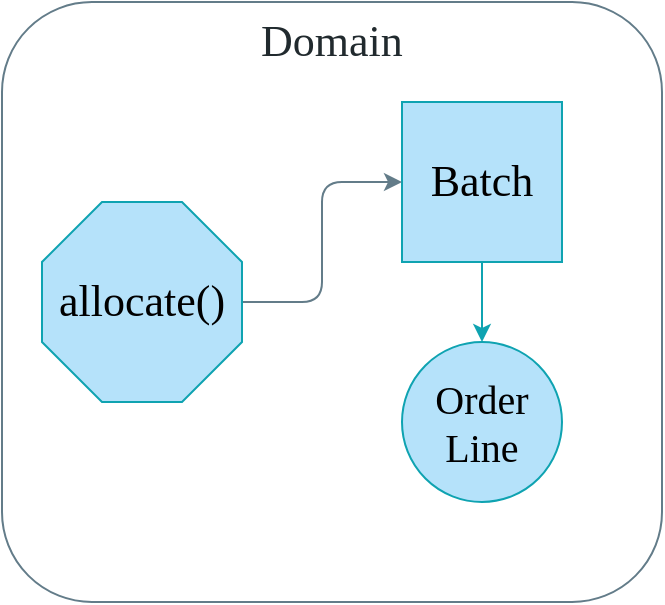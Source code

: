 <mxfile version="12.5.1" type="github" pages="7">
  <diagram id="rh1DttEXYZF73mCXou3R" name="Chapter 1">
    <mxGraphModel dx="1338" dy="753" grid="1" gridSize="10" guides="1" tooltips="1" connect="1" arrows="1" fold="1" page="1" pageScale="1" pageWidth="827" pageHeight="1169" math="0" shadow="0">
      <root>
        <mxCell id="0"/>
        <mxCell id="1" parent="0"/>
        <mxCell id="zBdPd-Kk8-VPhITQOztK-7" value="Domain" style="rounded=1;whiteSpace=wrap;html=1;fontFamily=Guardian Sans Cond Bold;verticalAlign=top;fontSize=22;fontColor=#212A2E;fillColor=none;strokeColor=#637C89;" parent="1" vertex="1">
          <mxGeometry x="270" y="280" width="330" height="300" as="geometry"/>
        </mxCell>
        <mxCell id="zBdPd-Kk8-VPhITQOztK-16" style="edgeStyle=orthogonalEdgeStyle;orthogonalLoop=1;jettySize=auto;html=1;fontSize=14;strokeColor=#0FA3B1;fillColor=#B5E2FA;" parent="1" source="zBdPd-Kk8-VPhITQOztK-9" target="zBdPd-Kk8-VPhITQOztK-10" edge="1">
          <mxGeometry relative="1" as="geometry"/>
        </mxCell>
        <mxCell id="zBdPd-Kk8-VPhITQOztK-9" value="Batch" style="whiteSpace=wrap;html=1;aspect=fixed;fontSize=22;strokeColor=#0FA3B1;fillColor=#B5E2FA;fontFamily=Guardian Sans Cond Medium;" parent="1" vertex="1">
          <mxGeometry x="470" y="330" width="80" height="80" as="geometry"/>
        </mxCell>
        <mxCell id="zBdPd-Kk8-VPhITQOztK-10" value="Order&lt;br style=&quot;font-size: 20px;&quot;&gt;Line" style="ellipse;whiteSpace=wrap;html=1;aspect=fixed;fontSize=20;strokeColor=#0FA3B1;fillColor=#B5E2FA;fontFamily=Guardian Sans Cond Medium;" parent="1" vertex="1">
          <mxGeometry x="470" y="450" width="80" height="80" as="geometry"/>
        </mxCell>
        <mxCell id="zBdPd-Kk8-VPhITQOztK-15" style="edgeStyle=orthogonalEdgeStyle;rounded=1;orthogonalLoop=1;jettySize=auto;html=1;fontSize=14;strokeColor=#637C89;" parent="1" source="zBdPd-Kk8-VPhITQOztK-11" target="zBdPd-Kk8-VPhITQOztK-9" edge="1">
          <mxGeometry relative="1" as="geometry"/>
        </mxCell>
        <mxCell id="zBdPd-Kk8-VPhITQOztK-11" value="allocate()" style="whiteSpace=wrap;html=1;shape=mxgraph.basic.octagon2;align=center;verticalAlign=middle;dx=15;fontSize=22;fillColor=#B5E2FA;strokeColor=#0FA3B1;fontFamily=Guardian Sans Cond Medium;" parent="1" vertex="1">
          <mxGeometry x="290" y="380" width="100" height="100" as="geometry"/>
        </mxCell>
      </root>
    </mxGraphModel>
  </diagram>
  <diagram id="XXAtRvt5FJcVqYL_RqBG" name="Chapter 2">
    <mxGraphModel dx="1338" dy="753" grid="0" gridSize="10" guides="1" tooltips="1" connect="1" arrows="1" fold="1" page="0" pageScale="1" pageWidth="827" pageHeight="1169" math="0" shadow="0">
      <root>
        <mxCell id="HixLZq6YcJ24gEQS4keF-0"/>
        <mxCell id="HixLZq6YcJ24gEQS4keF-1" parent="HixLZq6YcJ24gEQS4keF-0"/>
        <mxCell id="zxIM12oG5ylgCXzGS3_e-6" value="" style="group" parent="HixLZq6YcJ24gEQS4keF-1" vertex="1" connectable="0">
          <mxGeometry x="243" y="349" width="215" height="265" as="geometry"/>
        </mxCell>
        <mxCell id="zxIM12oG5ylgCXzGS3_e-0" value="Domain" style="rounded=1;whiteSpace=wrap;html=1;fontFamily=Guardian Sans;verticalAlign=top;fontSize=14;fontColor=#212A2E;fillColor=none;strokeColor=#637C89;" parent="zxIM12oG5ylgCXzGS3_e-6" vertex="1">
          <mxGeometry width="215" height="265" as="geometry"/>
        </mxCell>
        <mxCell id="zxIM12oG5ylgCXzGS3_e-2" value="" style="whiteSpace=wrap;html=1;aspect=fixed;fontSize=14;strokeColor=#0FA3B1;fillColor=#B5E2FA;" parent="zxIM12oG5ylgCXzGS3_e-6" vertex="1">
          <mxGeometry x="130.303" y="62.763" width="52.121" height="52.121" as="geometry"/>
        </mxCell>
        <mxCell id="zxIM12oG5ylgCXzGS3_e-3" value="&lt;br&gt;" style="ellipse;whiteSpace=wrap;html=1;aspect=fixed;fontSize=14;strokeColor=#0FA3B1;fillColor=#B5E2FA;" parent="zxIM12oG5ylgCXzGS3_e-6" vertex="1">
          <mxGeometry x="130.303" y="146.447" width="52.121" height="52.121" as="geometry"/>
        </mxCell>
        <mxCell id="zxIM12oG5ylgCXzGS3_e-1" style="edgeStyle=orthogonalEdgeStyle;orthogonalLoop=1;jettySize=auto;html=1;fontSize=14;strokeColor=#0FA3B1;fillColor=#B5E2FA;" parent="zxIM12oG5ylgCXzGS3_e-6" source="zxIM12oG5ylgCXzGS3_e-2" target="zxIM12oG5ylgCXzGS3_e-3" edge="1">
          <mxGeometry relative="1" as="geometry"/>
        </mxCell>
        <mxCell id="zxIM12oG5ylgCXzGS3_e-4" style="edgeStyle=orthogonalEdgeStyle;rounded=1;orthogonalLoop=1;jettySize=auto;html=1;fontSize=14;strokeColor=#637C89;" parent="zxIM12oG5ylgCXzGS3_e-6" source="zxIM12oG5ylgCXzGS3_e-5" target="zxIM12oG5ylgCXzGS3_e-2" edge="1">
          <mxGeometry relative="1" as="geometry"/>
        </mxCell>
        <mxCell id="zxIM12oG5ylgCXzGS3_e-5" value="" style="whiteSpace=wrap;html=1;shape=mxgraph.basic.octagon2;align=center;verticalAlign=middle;dx=15;fontSize=14;fillColor=#B5E2FA;strokeColor=#0FA3B1;" parent="zxIM12oG5ylgCXzGS3_e-6" vertex="1">
          <mxGeometry x="13.03" y="97.632" width="65.152" height="69.737" as="geometry"/>
        </mxCell>
        <mxCell id="zxIM12oG5ylgCXzGS3_e-7" value="DB" style="shape=cylinder;whiteSpace=wrap;html=1;boundedLbl=1;backgroundOutline=1;strokeColor=#0FA3B1;fillColor=#B5E2FA;fontSize=14;fontColor=#212A2E;gradientColor=none;fontFamily=Guardian Sans;" parent="HixLZq6YcJ24gEQS4keF-1" vertex="1">
          <mxGeometry x="563" y="464" width="60" height="80" as="geometry"/>
        </mxCell>
        <mxCell id="zxIM12oG5ylgCXzGS3_e-9" style="edgeStyle=orthogonalEdgeStyle;orthogonalLoop=1;jettySize=auto;html=1;strokeColor=#0FA3B1;fillColor=#B5E2FA;fontSize=14;fontColor=#212A2E;" parent="HixLZq6YcJ24gEQS4keF-1" source="zxIM12oG5ylgCXzGS3_e-0" target="zxIM12oG5ylgCXzGS3_e-7" edge="1">
          <mxGeometry relative="1" as="geometry"/>
        </mxCell>
        <mxCell id="zxIM12oG5ylgCXzGS3_e-10" value="Before" style="text;html=1;strokeColor=none;fillColor=none;align=center;verticalAlign=middle;whiteSpace=wrap;rounded=0;fontFamily=Guardian Sans;fontSize=21;fontColor=#212A2E;" parent="HixLZq6YcJ24gEQS4keF-1" vertex="1">
          <mxGeometry x="88" y="300" width="62" height="20" as="geometry"/>
        </mxCell>
        <mxCell id="zxIM12oG5ylgCXzGS3_e-11" value="" style="endArrow=none;dashed=1;html=1;strokeColor=#FFB570;fillColor=#B5E2FA;fontFamily=Guardian Sans;fontSize=21;fontColor=#212A2E;" parent="HixLZq6YcJ24gEQS4keF-1" edge="1">
          <mxGeometry width="50" height="50" relative="1" as="geometry">
            <mxPoint x="70" y="657" as="sourcePoint"/>
            <mxPoint x="630" y="657" as="targetPoint"/>
          </mxGeometry>
        </mxCell>
        <mxCell id="zxIM12oG5ylgCXzGS3_e-40" value="DB" style="shape=cylinder;whiteSpace=wrap;html=1;boundedLbl=1;backgroundOutline=1;strokeColor=#0FA3B1;fillColor=#B5E2FA;fontSize=14;fontColor=#212A2E;gradientColor=none;fontFamily=Guardian Sans;" parent="HixLZq6YcJ24gEQS4keF-1" vertex="1">
          <mxGeometry x="652" y="931" width="60" height="80" as="geometry"/>
        </mxCell>
        <mxCell id="zxIM12oG5ylgCXzGS3_e-66" value="After" style="text;html=1;strokeColor=none;fillColor=none;align=center;verticalAlign=middle;whiteSpace=wrap;rounded=0;fontFamily=Guardian Sans;fontSize=21;fontColor=#212A2E;" parent="HixLZq6YcJ24gEQS4keF-1" vertex="1">
          <mxGeometry x="88" y="676" width="62" height="20" as="geometry"/>
        </mxCell>
        <mxCell id="Kblh9MXQEv5VUuDUCCEW-0" value="" style="group" parent="HixLZq6YcJ24gEQS4keF-1" vertex="1" connectable="0">
          <mxGeometry x="57" y="883" width="172" height="216" as="geometry"/>
        </mxCell>
        <mxCell id="zxIM12oG5ylgCXzGS3_e-33" value="" style="group" parent="Kblh9MXQEv5VUuDUCCEW-0" vertex="1" connectable="0">
          <mxGeometry width="172" height="216" as="geometry"/>
        </mxCell>
        <mxCell id="zxIM12oG5ylgCXzGS3_e-34" value="Domain" style="rounded=1;whiteSpace=wrap;html=1;fontFamily=Guardian Sans;verticalAlign=top;fontSize=14;fontColor=#212A2E;fillColor=none;strokeColor=#637C89;" parent="zxIM12oG5ylgCXzGS3_e-33" vertex="1">
          <mxGeometry width="172" height="216" as="geometry"/>
        </mxCell>
        <mxCell id="zxIM12oG5ylgCXzGS3_e-35" value="" style="whiteSpace=wrap;html=1;aspect=fixed;fontSize=14;strokeColor=#0FA3B1;fillColor=#B5E2FA;" parent="zxIM12oG5ylgCXzGS3_e-33" vertex="1">
          <mxGeometry x="104.242" y="51.158" width="37.986" height="37.986" as="geometry"/>
        </mxCell>
        <mxCell id="zxIM12oG5ylgCXzGS3_e-36" value="&lt;br&gt;" style="ellipse;whiteSpace=wrap;html=1;aspect=fixed;fontSize=14;strokeColor=#0FA3B1;fillColor=#B5E2FA;" parent="zxIM12oG5ylgCXzGS3_e-33" vertex="1">
          <mxGeometry x="104.242" y="119.368" width="37.986" height="37.986" as="geometry"/>
        </mxCell>
        <mxCell id="zxIM12oG5ylgCXzGS3_e-37" style="edgeStyle=orthogonalEdgeStyle;orthogonalLoop=1;jettySize=auto;html=1;fontSize=14;strokeColor=#0FA3B1;fillColor=#B5E2FA;" parent="zxIM12oG5ylgCXzGS3_e-33" source="zxIM12oG5ylgCXzGS3_e-35" target="zxIM12oG5ylgCXzGS3_e-36" edge="1">
          <mxGeometry relative="1" as="geometry"/>
        </mxCell>
        <mxCell id="zxIM12oG5ylgCXzGS3_e-38" style="edgeStyle=orthogonalEdgeStyle;rounded=1;orthogonalLoop=1;jettySize=auto;html=1;fontSize=14;strokeColor=#637C89;" parent="zxIM12oG5ylgCXzGS3_e-33" source="zxIM12oG5ylgCXzGS3_e-39" target="zxIM12oG5ylgCXzGS3_e-35" edge="1">
          <mxGeometry relative="1" as="geometry"/>
        </mxCell>
        <mxCell id="zxIM12oG5ylgCXzGS3_e-39" value="" style="whiteSpace=wrap;html=1;shape=mxgraph.basic.octagon2;align=center;verticalAlign=middle;dx=15;fontSize=14;fillColor=#B5E2FA;strokeColor=#0FA3B1;" parent="zxIM12oG5ylgCXzGS3_e-33" vertex="1">
          <mxGeometry x="10.424" y="79.579" width="52.121" height="56.842" as="geometry"/>
        </mxCell>
        <mxCell id="Kblh9MXQEv5VUuDUCCEW-5" style="edgeStyle=orthogonalEdgeStyle;orthogonalLoop=1;jettySize=auto;html=1;entryX=-0.008;entryY=0.455;entryDx=0;entryDy=0;entryPerimeter=0;strokeColor=#637C89;fillColor=#B5E2FA;fontFamily=Guardian Sans;fontSize=12;fontColor=#212A2E;" parent="HixLZq6YcJ24gEQS4keF-1" source="Kblh9MXQEv5VUuDUCCEW-4" target="zxIM12oG5ylgCXzGS3_e-0" edge="1">
          <mxGeometry relative="1" as="geometry"/>
        </mxCell>
        <mxCell id="Kblh9MXQEv5VUuDUCCEW-9" value="drive" style="text;html=1;align=center;verticalAlign=middle;resizable=0;points=[];labelBackgroundColor=#ffffff;fontSize=12;fontFamily=Guardian Sans;fontColor=#212A2E;" parent="Kblh9MXQEv5VUuDUCCEW-5" vertex="1" connectable="0">
          <mxGeometry x="-0.347" y="14" relative="1" as="geometry">
            <mxPoint x="15" y="-14" as="offset"/>
          </mxGeometry>
        </mxCell>
        <mxCell id="Kblh9MXQEv5VUuDUCCEW-4" value="Tests" style="whiteSpace=wrap;html=1;aspect=fixed;rounded=1;strokeColor=#F7A072;fillColor=#EDDEA4;gradientColor=none;fontFamily=Guardian Sans;fontSize=12;fontColor=#212A2E;" parent="HixLZq6YcJ24gEQS4keF-1" vertex="1">
          <mxGeometry x="101" y="464" width="80" height="80" as="geometry"/>
        </mxCell>
        <mxCell id="Kblh9MXQEv5VUuDUCCEW-7" style="edgeStyle=orthogonalEdgeStyle;orthogonalLoop=1;jettySize=auto;html=1;entryX=0.5;entryY=0;entryDx=0;entryDy=0;strokeColor=#637C89;fillColor=#B5E2FA;fontFamily=Guardian Sans;fontSize=12;fontColor=#212A2E;" parent="HixLZq6YcJ24gEQS4keF-1" source="Kblh9MXQEv5VUuDUCCEW-6" target="zxIM12oG5ylgCXzGS3_e-50" edge="1">
          <mxGeometry relative="1" as="geometry"/>
        </mxCell>
        <mxCell id="Kblh9MXQEv5VUuDUCCEW-10" value="drive" style="text;html=1;align=center;verticalAlign=middle;resizable=0;points=[];labelBackgroundColor=#ffffff;fontSize=12;fontFamily=Guardian Sans;fontColor=#212A2E;" parent="Kblh9MXQEv5VUuDUCCEW-7" vertex="1" connectable="0">
          <mxGeometry x="-0.186" y="1" relative="1" as="geometry">
            <mxPoint as="offset"/>
          </mxGeometry>
        </mxCell>
        <mxCell id="Kblh9MXQEv5VUuDUCCEW-6" value="Tests" style="whiteSpace=wrap;html=1;aspect=fixed;rounded=1;strokeColor=#F7A072;fillColor=#EDDEA4;gradientColor=none;fontFamily=Guardian Sans;fontSize=12;fontColor=#212A2E;" parent="HixLZq6YcJ24gEQS4keF-1" vertex="1">
          <mxGeometry x="390" y="685" width="80" height="80" as="geometry"/>
        </mxCell>
        <mxCell id="7aJNSnnAhlagL2kFDV5p-0" style="edgeStyle=orthogonalEdgeStyle;orthogonalLoop=1;jettySize=auto;html=1;entryX=1;entryY=0.5;entryDx=0;entryDy=0;strokeColor=#637C89;fillColor=#B5E2FA;fontFamily=Guardian Sans;fontSize=12;fontColor=#212A2E;" parent="HixLZq6YcJ24gEQS4keF-1" source="zxIM12oG5ylgCXzGS3_e-51" target="zxIM12oG5ylgCXzGS3_e-34" edge="1">
          <mxGeometry relative="1" as="geometry"/>
        </mxCell>
        <mxCell id="7aJNSnnAhlagL2kFDV5p-1" style="edgeStyle=orthogonalEdgeStyle;orthogonalLoop=1;jettySize=auto;html=1;entryX=0;entryY=0.7;entryDx=0;entryDy=0;strokeColor=#637C89;fillColor=#B5E2FA;fontFamily=Guardian Sans;fontSize=12;fontColor=#212A2E;" parent="HixLZq6YcJ24gEQS4keF-1" source="zxIM12oG5ylgCXzGS3_e-59" target="zxIM12oG5ylgCXzGS3_e-40" edge="1">
          <mxGeometry relative="1" as="geometry"/>
        </mxCell>
        <mxCell id="8tZTV3c5jb-FyhXML_De-0" value="" style="group" parent="HixLZq6YcJ24gEQS4keF-1" vertex="1" connectable="0">
          <mxGeometry x="313" y="833" width="238" height="272" as="geometry"/>
        </mxCell>
        <mxCell id="zxIM12oG5ylgCXzGS3_e-50" value="&lt;font style=&quot;font-size: 14px&quot; face=&quot;Guardian Sans&quot; color=&quot;#212A2E&quot;&gt;Repositories&lt;/font&gt;" style="whiteSpace=wrap;html=1;strokeColor=#637C89;fillColor=none;gradientColor=none;fontFamily=Helvetica;fontSize=12;fontColor=#000000;verticalAlign=top;rounded=1;" parent="8tZTV3c5jb-FyhXML_De-0" vertex="1">
          <mxGeometry width="238" height="272" as="geometry"/>
        </mxCell>
        <mxCell id="zxIM12oG5ylgCXzGS3_e-51" value="&lt;font style=&quot;font-size: 12px&quot; color=&quot;#212A2E&quot;&gt;Abstract Repository&lt;br style=&quot;font-size: 12px;&quot;&gt;&lt;/font&gt;" style="whiteSpace=wrap;html=1;strokeColor=#0FA3B1;fillColor=#B5E2FA;gradientColor=none;fontFamily=Guardian Sans;fontSize=12;fontColor=#212A2E;verticalAlign=middle;" parent="8tZTV3c5jb-FyhXML_De-0" vertex="1">
          <mxGeometry x="25" y="80" width="69" height="60" as="geometry"/>
        </mxCell>
        <mxCell id="zxIM12oG5ylgCXzGS3_e-59" value="SQLAlchemy&lt;br style=&quot;font-size: 12px;&quot;&gt;Repository" style="whiteSpace=wrap;html=1;strokeColor=#0FA3B1;fillColor=#B5E2FA;gradientColor=none;fontFamily=Guardian Sans;fontSize=12;fontColor=#212A2E;verticalAlign=middle;" parent="8tZTV3c5jb-FyhXML_De-0" vertex="1">
          <mxGeometry x="137" y="80" width="69" height="60" as="geometry"/>
        </mxCell>
        <mxCell id="S2fqLNld4azvE4QbebMJ-3" value="" style="endArrow=block;dashed=1;endFill=0;endSize=9;html=1;strokeColor=#9E9E9E;fillColor=#B5E2FA;fontFamily=Guardian Sans;fontSize=12;fontColor=#212A2E;startSize=4;entryX=0;entryY=0.5;entryDx=0;entryDy=0;exitX=1;exitY=0.5;exitDx=0;exitDy=0;" parent="8tZTV3c5jb-FyhXML_De-0" source="zxIM12oG5ylgCXzGS3_e-51" target="zxIM12oG5ylgCXzGS3_e-59" edge="1">
          <mxGeometry width="160" relative="1" as="geometry">
            <mxPoint x="-256" y="293" as="sourcePoint"/>
            <mxPoint x="-96" y="293" as="targetPoint"/>
          </mxGeometry>
        </mxCell>
      </root>
    </mxGraphModel>
  </diagram>
  <diagram id="NHkTZTC70baef07vMxO1" name="Chapter 4">
    <mxGraphModel dx="748" dy="465" grid="1" gridSize="10" guides="1" tooltips="1" connect="1" arrows="1" fold="1" page="0" pageScale="1" pageWidth="827" pageHeight="1169" math="0" shadow="0">
      <root>
        <mxCell id="UpYtYfSxNZCEmPBrE3a4-0"/>
        <mxCell id="UpYtYfSxNZCEmPBrE3a4-1" parent="UpYtYfSxNZCEmPBrE3a4-0"/>
        <mxCell id="zBULmSyIyNSCy7_xCDim-10" value="" style="endArrow=none;dashed=1;html=1;strokeColor=#FFB570;fillColor=#B5E2FA;fontFamily=Guardian Sans;fontSize=21;fontColor=#212A2E;" parent="UpYtYfSxNZCEmPBrE3a4-1" edge="1">
          <mxGeometry width="50" height="50" relative="1" as="geometry">
            <mxPoint x="70" y="657" as="sourcePoint"/>
            <mxPoint x="690" y="657" as="targetPoint"/>
          </mxGeometry>
        </mxCell>
        <mxCell id="zBULmSyIyNSCy7_xCDim-19" value="After" style="text;html=1;strokeColor=none;fillColor=none;align=center;verticalAlign=middle;whiteSpace=wrap;rounded=0;fontFamily=Guardian Sans;fontSize=21;fontColor=#212A2E;" parent="UpYtYfSxNZCEmPBrE3a4-1" vertex="1">
          <mxGeometry x="88" y="676" width="62" height="20" as="geometry"/>
        </mxCell>
        <mxCell id="3gVjvAZw2tdnKl6RDrBl-7" value="Before" style="text;html=1;strokeColor=none;fillColor=none;align=center;verticalAlign=middle;whiteSpace=wrap;rounded=0;fontFamily=Guardian Sans;fontSize=21;fontColor=#212A2E;" parent="UpYtYfSxNZCEmPBrE3a4-1" vertex="1">
          <mxGeometry x="70" y="220" width="62" height="20" as="geometry"/>
        </mxCell>
        <mxCell id="RP_yprfczkW6Dd-ekdvI-0" value="DB" style="shape=cylinder;whiteSpace=wrap;html=1;boundedLbl=1;backgroundOutline=1;strokeColor=#0FA3B1;fillColor=#B5E2FA;fontSize=14;fontColor=#212A2E;gradientColor=none;fontFamily=Guardian Sans;" parent="UpYtYfSxNZCEmPBrE3a4-1" vertex="1">
          <mxGeometry x="675" y="456" width="60" height="80" as="geometry"/>
        </mxCell>
        <mxCell id="RP_yprfczkW6Dd-ekdvI-17" style="edgeStyle=orthogonalEdgeStyle;orthogonalLoop=1;jettySize=auto;html=1;entryX=0.5;entryY=0;entryDx=0;entryDy=0;strokeColor=#637C89;fillColor=#B5E2FA;fontFamily=Guardian Sans;fontSize=12;fontColor=#212A2E;" parent="UpYtYfSxNZCEmPBrE3a4-1" source="RP_yprfczkW6Dd-ekdvI-19" target="RP_yprfczkW6Dd-ekdvI-2" edge="1">
          <mxGeometry relative="1" as="geometry"/>
        </mxCell>
        <mxCell id="RP_yprfczkW6Dd-ekdvI-19" value="Tests" style="whiteSpace=wrap;html=1;aspect=fixed;strokeColor=#0FA3B1;fillColor=#B5E2FA;gradientColor=none;fontFamily=Guardian Sans;fontSize=14;fontColor=#212A2E;" parent="UpYtYfSxNZCEmPBrE3a4-1" vertex="1">
          <mxGeometry x="497" y="270" width="80" height="80" as="geometry"/>
        </mxCell>
        <mxCell id="RP_yprfczkW6Dd-ekdvI-20" style="edgeStyle=orthogonalEdgeStyle;orthogonalLoop=1;jettySize=auto;html=1;strokeColor=#637C89;fillColor=#B5E2FA;fontFamily=Guardian Sans;fontSize=12;fontColor=#212A2E;entryX=1;entryY=0.539;entryDx=0;entryDy=0;entryPerimeter=0;" parent="UpYtYfSxNZCEmPBrE3a4-1" source="RP_yprfczkW6Dd-ekdvI-3" target="-l9xA3Ztxztt4yP418-Y-0" edge="1">
          <mxGeometry relative="1" as="geometry">
            <mxPoint x="370" y="455" as="targetPoint"/>
          </mxGeometry>
        </mxCell>
        <mxCell id="RP_yprfczkW6Dd-ekdvI-21" style="edgeStyle=orthogonalEdgeStyle;orthogonalLoop=1;jettySize=auto;html=1;entryX=0;entryY=0.7;entryDx=0;entryDy=0;strokeColor=#637C89;fillColor=#B5E2FA;fontFamily=Guardian Sans;fontSize=12;fontColor=#212A2E;" parent="UpYtYfSxNZCEmPBrE3a4-1" source="RP_yprfczkW6Dd-ekdvI-4" target="RP_yprfczkW6Dd-ekdvI-0" edge="1">
          <mxGeometry relative="1" as="geometry"/>
        </mxCell>
        <mxCell id="-l9xA3Ztxztt4yP418-Y-0" value="Domain" style="rounded=1;whiteSpace=wrap;html=1;fontFamily=Guardian Sans;verticalAlign=top;fontSize=14;fontColor=#212A2E;fillColor=none;strokeColor=#637C89;" parent="UpYtYfSxNZCEmPBrE3a4-1" vertex="1">
          <mxGeometry x="30" y="290" width="330" height="310" as="geometry"/>
        </mxCell>
        <mxCell id="-l9xA3Ztxztt4yP418-Y-1" style="edgeStyle=orthogonalEdgeStyle;orthogonalLoop=1;jettySize=auto;html=1;fontSize=14;strokeColor=#0FA3B1;fillColor=#B5E2FA;" parent="UpYtYfSxNZCEmPBrE3a4-1" source="-l9xA3Ztxztt4yP418-Y-2" target="-l9xA3Ztxztt4yP418-Y-3" edge="1">
          <mxGeometry relative="1" as="geometry"/>
        </mxCell>
        <mxCell id="-l9xA3Ztxztt4yP418-Y-2" value="Batch" style="whiteSpace=wrap;html=1;aspect=fixed;fontSize=14;strokeColor=#0FA3B1;fillColor=#B5E2FA;" parent="UpYtYfSxNZCEmPBrE3a4-1" vertex="1">
          <mxGeometry x="230" y="340" width="80" height="80" as="geometry"/>
        </mxCell>
        <mxCell id="-l9xA3Ztxztt4yP418-Y-3" value="Order&lt;br&gt;Line" style="ellipse;whiteSpace=wrap;html=1;aspect=fixed;fontSize=14;strokeColor=#0FA3B1;fillColor=#B5E2FA;" parent="UpYtYfSxNZCEmPBrE3a4-1" vertex="1">
          <mxGeometry x="230" y="460" width="80" height="80" as="geometry"/>
        </mxCell>
        <mxCell id="-l9xA3Ztxztt4yP418-Y-4" style="edgeStyle=orthogonalEdgeStyle;rounded=1;orthogonalLoop=1;jettySize=auto;html=1;fontSize=14;strokeColor=#637C89;" parent="UpYtYfSxNZCEmPBrE3a4-1" source="-l9xA3Ztxztt4yP418-Y-5" target="-l9xA3Ztxztt4yP418-Y-2" edge="1">
          <mxGeometry relative="1" as="geometry"/>
        </mxCell>
        <mxCell id="-l9xA3Ztxztt4yP418-Y-5" value="&lt;font face=&quot;Guardian Sans&quot; color=&quot;#212A2E&quot;&gt;Allocate&lt;/font&gt;" style="whiteSpace=wrap;html=1;shape=mxgraph.basic.octagon2;align=center;verticalAlign=middle;dx=15;fontSize=14;fillColor=#EDDEA4;strokeColor=#FFB570;" parent="UpYtYfSxNZCEmPBrE3a4-1" vertex="1">
          <mxGeometry x="50" y="390" width="100" height="100" as="geometry"/>
        </mxCell>
        <mxCell id="-l9xA3Ztxztt4yP418-Y-12" value="DB" style="shape=cylinder;whiteSpace=wrap;html=1;boundedLbl=1;backgroundOutline=1;strokeColor=#0FA3B1;fillColor=#B5E2FA;fontSize=14;fontColor=#212A2E;gradientColor=none;fontFamily=Guardian Sans;" parent="UpYtYfSxNZCEmPBrE3a4-1" vertex="1">
          <mxGeometry x="530" y="1031" width="60" height="80" as="geometry"/>
        </mxCell>
        <mxCell id="-l9xA3Ztxztt4yP418-Y-16" style="edgeStyle=orthogonalEdgeStyle;orthogonalLoop=1;jettySize=auto;html=1;entryX=0;entryY=0.5;entryDx=0;entryDy=0;strokeColor=#637C89;fillColor=#B5E2FA;fontFamily=Guardian Sans;fontSize=12;fontColor=#212A2E;" parent="UpYtYfSxNZCEmPBrE3a4-1" source="-l9xA3Ztxztt4yP418-Y-21" target="-l9xA3Ztxztt4yP418-Y-12" edge="1">
          <mxGeometry relative="1" as="geometry"/>
        </mxCell>
        <mxCell id="-l9xA3Ztxztt4yP418-Y-40" style="edgeStyle=orthogonalEdgeStyle;orthogonalLoop=1;jettySize=auto;html=1;entryX=0.5;entryY=0;entryDx=0;entryDy=0;strokeColor=#637C89;fillColor=#B5E2FA;fontFamily=Guardian Sans;fontSize=12;fontColor=#212A2E;" parent="UpYtYfSxNZCEmPBrE3a4-1" source="-l9xA3Ztxztt4yP418-Y-32" target="-l9xA3Ztxztt4yP418-Y-33" edge="1">
          <mxGeometry relative="1" as="geometry"/>
        </mxCell>
        <mxCell id="-l9xA3Ztxztt4yP418-Y-50" value="drives" style="text;html=1;align=center;verticalAlign=middle;resizable=0;points=[];labelBackgroundColor=#ffffff;fontSize=12;fontFamily=Guardian Sans;fontColor=#212A2E;" parent="-l9xA3Ztxztt4yP418-Y-40" vertex="1" connectable="0">
          <mxGeometry x="-0.071" y="-3" relative="1" as="geometry">
            <mxPoint as="offset"/>
          </mxGeometry>
        </mxCell>
        <mxCell id="-l9xA3Ztxztt4yP418-Y-46" style="edgeStyle=orthogonalEdgeStyle;orthogonalLoop=1;jettySize=auto;html=1;strokeColor=#9E9E9E;fillColor=#f5f5f5;fontFamily=Guardian Sans;fontSize=12;fontColor=#212A2E;exitX=0.25;exitY=1;exitDx=0;exitDy=0;" parent="UpYtYfSxNZCEmPBrE3a4-1" source="-l9xA3Ztxztt4yP418-Y-32" target="-l9xA3Ztxztt4yP418-Y-19" edge="1">
          <mxGeometry relative="1" as="geometry">
            <mxPoint x="90" y="970" as="targetPoint"/>
            <Array as="points">
              <mxPoint x="300" y="810"/>
              <mxPoint x="170" y="810"/>
              <mxPoint x="170" y="1000"/>
              <mxPoint x="360" y="1000"/>
            </Array>
          </mxGeometry>
        </mxCell>
        <mxCell id="-l9xA3Ztxztt4yP418-Y-67" value="Instantiates" style="text;html=1;align=center;verticalAlign=middle;resizable=0;points=[];labelBackgroundColor=#ffffff;fontSize=12;fontFamily=Guardian Sans;fontColor=#212A2E;" parent="-l9xA3Ztxztt4yP418-Y-46" vertex="1" connectable="0">
          <mxGeometry x="-0.783" y="1" relative="1" as="geometry">
            <mxPoint x="-36.33" as="offset"/>
          </mxGeometry>
        </mxCell>
        <mxCell id="-l9xA3Ztxztt4yP418-Y-32" value="Flask" style="whiteSpace=wrap;html=1;aspect=fixed;strokeColor=#FFB570;fillColor=#EDDEA4;gradientColor=none;fontFamily=Helvetica;fontSize=14;fontColor=#000000;" parent="UpYtYfSxNZCEmPBrE3a4-1" vertex="1">
          <mxGeometry x="280" y="690" width="80" height="80" as="geometry"/>
        </mxCell>
        <mxCell id="-l9xA3Ztxztt4yP418-Y-41" style="edgeStyle=orthogonalEdgeStyle;orthogonalLoop=1;jettySize=auto;html=1;strokeColor=#637C89;fillColor=#B5E2FA;fontFamily=Guardian Sans;fontSize=12;fontColor=#212A2E;" parent="UpYtYfSxNZCEmPBrE3a4-1" source="-l9xA3Ztxztt4yP418-Y-34" edge="1">
          <mxGeometry relative="1" as="geometry">
            <mxPoint x="400" y="830" as="targetPoint"/>
            <Array as="points">
              <mxPoint x="470" y="800"/>
              <mxPoint x="400" y="800"/>
            </Array>
          </mxGeometry>
        </mxCell>
        <mxCell id="-l9xA3Ztxztt4yP418-Y-59" value="drives" style="text;html=1;align=center;verticalAlign=middle;resizable=0;points=[];labelBackgroundColor=#ffffff;fontSize=12;fontFamily=Guardian Sans;fontColor=#212A2E;" parent="-l9xA3Ztxztt4yP418-Y-41" vertex="1" connectable="0">
          <mxGeometry x="-0.557" y="-14" relative="1" as="geometry">
            <mxPoint as="offset"/>
          </mxGeometry>
        </mxCell>
        <mxCell id="-l9xA3Ztxztt4yP418-Y-61" value="" style="edgeStyle=orthogonalEdgeStyle;orthogonalLoop=1;jettySize=auto;html=1;strokeColor=#9E9E9E;fillColor=#f5f5f5;fontFamily=Guardian Sans;fontSize=12;fontColor=#212A2E;" parent="UpYtYfSxNZCEmPBrE3a4-1" source="-l9xA3Ztxztt4yP418-Y-34" edge="1">
          <mxGeometry relative="1" as="geometry">
            <mxPoint x="432" y="1031" as="targetPoint"/>
            <Array as="points">
              <mxPoint x="490" y="800"/>
              <mxPoint x="620" y="800"/>
              <mxPoint x="620" y="1000"/>
              <mxPoint x="432" y="1000"/>
            </Array>
          </mxGeometry>
        </mxCell>
        <mxCell id="-l9xA3Ztxztt4yP418-Y-68" value="Instantiates" style="text;html=1;align=center;verticalAlign=middle;resizable=0;points=[];labelBackgroundColor=#ffffff;fontSize=12;fontFamily=Guardian Sans;fontColor=#212A2E;" parent="-l9xA3Ztxztt4yP418-Y-61" vertex="1" connectable="0">
          <mxGeometry x="-0.743" y="-2" relative="1" as="geometry">
            <mxPoint x="26" as="offset"/>
          </mxGeometry>
        </mxCell>
        <mxCell id="-l9xA3Ztxztt4yP418-Y-34" value="Tests" style="whiteSpace=wrap;html=1;aspect=fixed;strokeColor=#0FA3B1;fillColor=#B5E2FA;gradientColor=none;fontFamily=Guardian Sans;fontSize=14;fontColor=#212A2E;" parent="UpYtYfSxNZCEmPBrE3a4-1" vertex="1">
          <mxGeometry x="430" y="690" width="80" height="80" as="geometry"/>
        </mxCell>
        <mxCell id="-l9xA3Ztxztt4yP418-Y-44" value="" style="edgeStyle=orthogonalEdgeStyle;orthogonalLoop=1;jettySize=auto;html=1;strokeColor=#637C89;fillColor=#B5E2FA;fontFamily=Guardian Sans;fontSize=12;fontColor=#212A2E;" parent="UpYtYfSxNZCEmPBrE3a4-1" source="-l9xA3Ztxztt4yP418-Y-33" target="-l9xA3Ztxztt4yP418-Y-19" edge="1">
          <mxGeometry relative="1" as="geometry"/>
        </mxCell>
        <mxCell id="-l9xA3Ztxztt4yP418-Y-56" value="" style="edgeStyle=orthogonalEdgeStyle;orthogonalLoop=1;jettySize=auto;html=1;strokeColor=#637C89;fillColor=#B5E2FA;fontFamily=Guardian Sans;fontSize=12;fontColor=#212A2E;" parent="UpYtYfSxNZCEmPBrE3a4-1" source="-l9xA3Ztxztt4yP418-Y-19" target="-l9xA3Ztxztt4yP418-Y-26" edge="1">
          <mxGeometry relative="1" as="geometry"/>
        </mxCell>
        <mxCell id="ya4rnAcpYuD3oCNmHiOA-0" value="" style="group" parent="UpYtYfSxNZCEmPBrE3a4-1" vertex="1" connectable="0">
          <mxGeometry x="190.67" y="1020" width="100" height="113" as="geometry"/>
        </mxCell>
        <mxCell id="-l9xA3Ztxztt4yP418-Y-38" value="" style="group" parent="ya4rnAcpYuD3oCNmHiOA-0" vertex="1" connectable="0">
          <mxGeometry width="100" height="113" as="geometry"/>
        </mxCell>
        <mxCell id="-l9xA3Ztxztt4yP418-Y-26" value="Domain" style="rounded=1;whiteSpace=wrap;html=1;fontFamily=Guardian Sans;verticalAlign=top;fontSize=14;fontColor=#212A2E;fillColor=none;strokeColor=#637C89;" parent="-l9xA3Ztxztt4yP418-Y-38" vertex="1">
          <mxGeometry x="-10.667" y="3.497" width="100" height="113" as="geometry"/>
        </mxCell>
        <mxCell id="-l9xA3Ztxztt4yP418-Y-28" value="" style="whiteSpace=wrap;html=1;aspect=fixed;fontSize=14;strokeColor=#0FA3B1;fillColor=#B5E2FA;" parent="-l9xA3Ztxztt4yP418-Y-38" vertex="1">
          <mxGeometry x="30.238" y="34.813" width="18.188" height="18.188" as="geometry"/>
        </mxCell>
        <mxCell id="-l9xA3Ztxztt4yP418-Y-29" value="" style="ellipse;whiteSpace=wrap;html=1;aspect=fixed;fontSize=14;strokeColor=#0FA3B1;fillColor=#B5E2FA;" parent="-l9xA3Ztxztt4yP418-Y-38" vertex="1">
          <mxGeometry x="30.238" y="71.571" width="18.188" height="18.188" as="geometry"/>
        </mxCell>
        <mxCell id="hgnQ0-n4r7HApaMI_Ory-0" value="" style="group" parent="UpYtYfSxNZCEmPBrE3a4-1" vertex="1" connectable="0">
          <mxGeometry x="190" y="820" width="340" height="141.29" as="geometry"/>
        </mxCell>
        <mxCell id="-l9xA3Ztxztt4yP418-Y-37" value="" style="group;fontStyle=0" parent="hgnQ0-n4r7HApaMI_Ory-0" vertex="1" connectable="0">
          <mxGeometry width="340" height="141.29" as="geometry"/>
        </mxCell>
        <mxCell id="-l9xA3Ztxztt4yP418-Y-33" value="Services" style="rounded=1;whiteSpace=wrap;html=1;fontFamily=Guardian Sans;verticalAlign=top;fontSize=14;fontColor=#212A2E;fillColor=none;strokeColor=#637C89;fontStyle=4" parent="-l9xA3Ztxztt4yP418-Y-37" vertex="1">
          <mxGeometry x="40" y="10" width="330" height="141.29" as="geometry"/>
        </mxCell>
        <mxCell id="-l9xA3Ztxztt4yP418-Y-31" value="&lt;font face=&quot;Guardian Sans&quot; color=&quot;#212A2E&quot;&gt;Allocate&lt;/font&gt;" style="whiteSpace=wrap;html=1;shape=mxgraph.basic.octagon2;align=center;verticalAlign=middle;dx=15;fontSize=14;fillColor=#EDDEA4;strokeColor=#FFB570;fontStyle=0" parent="-l9xA3Ztxztt4yP418-Y-37" vertex="1">
          <mxGeometry x="60" y="30.64" width="100" height="100" as="geometry"/>
        </mxCell>
        <mxCell id="-l9xA3Ztxztt4yP418-Y-35" value="Add Batch" style="whiteSpace=wrap;html=1;shape=mxgraph.basic.octagon2;align=center;verticalAlign=middle;dx=15;fontSize=14;fillColor=#EDDEA4;strokeColor=#FFB570;fontStyle=4" parent="-l9xA3Ztxztt4yP418-Y-37" vertex="1">
          <mxGeometry x="240" y="30.65" width="100" height="100" as="geometry"/>
        </mxCell>
        <mxCell id="RP_yprfczkW6Dd-ekdvI-1" value="" style="group" parent="UpYtYfSxNZCEmPBrE3a4-1" vertex="1" connectable="0">
          <mxGeometry x="450" y="390" width="174" height="160" as="geometry"/>
        </mxCell>
        <mxCell id="RP_yprfczkW6Dd-ekdvI-2" value="&lt;font style=&quot;font-size: 14px&quot; face=&quot;Guardian Sans&quot; color=&quot;#212A2E&quot;&gt;Repositories&lt;/font&gt;" style="whiteSpace=wrap;html=1;strokeColor=#637C89;fillColor=none;gradientColor=none;fontFamily=Helvetica;fontSize=12;fontColor=#000000;verticalAlign=top;rounded=1;" parent="RP_yprfczkW6Dd-ekdvI-1" vertex="1">
          <mxGeometry width="174" height="160" as="geometry"/>
        </mxCell>
        <mxCell id="RP_yprfczkW6Dd-ekdvI-3" value="" style="whiteSpace=wrap;html=1;strokeColor=#0FA3B1;fillColor=#B5E2FA;gradientColor=none;fontFamily=Guardian Sans;fontSize=12;fontColor=#212A2E;verticalAlign=middle;" parent="RP_yprfczkW6Dd-ekdvI-1" vertex="1">
          <mxGeometry x="18.277" y="49.059" width="50.445" height="35.294" as="geometry"/>
        </mxCell>
        <mxCell id="RP_yprfczkW6Dd-ekdvI-4" value="" style="whiteSpace=wrap;html=1;strokeColor=#0FA3B1;fillColor=#B5E2FA;gradientColor=none;fontFamily=Guardian Sans;fontSize=12;fontColor=#212A2E;verticalAlign=middle;" parent="RP_yprfczkW6Dd-ekdvI-1" vertex="1">
          <mxGeometry x="100.16" y="49.059" width="50.445" height="35.294" as="geometry"/>
        </mxCell>
        <mxCell id="P7rxEh7kdZ8RUp2azC3J-1" value="" style="endArrow=block;dashed=1;endFill=0;endSize=6;html=1;strokeColor=#9E9E9E;fillColor=#B5E2FA;fontFamily=Guardian Sans;fontSize=12;fontColor=#212A2E;entryX=0;entryY=0.5;entryDx=0;entryDy=0;exitX=1;exitY=0.5;exitDx=0;exitDy=0;" edge="1" parent="RP_yprfczkW6Dd-ekdvI-1" source="RP_yprfczkW6Dd-ekdvI-3" target="RP_yprfczkW6Dd-ekdvI-4">
          <mxGeometry width="160" relative="1" as="geometry">
            <mxPoint x="-40" y="770" as="sourcePoint"/>
            <mxPoint x="120" y="770" as="targetPoint"/>
          </mxGeometry>
        </mxCell>
        <mxCell id="-l9xA3Ztxztt4yP418-Y-18" value="" style="group" parent="UpYtYfSxNZCEmPBrE3a4-1" vertex="1" connectable="0">
          <mxGeometry x="334" y="1030" width="122" height="100" as="geometry"/>
        </mxCell>
        <mxCell id="-l9xA3Ztxztt4yP418-Y-19" value="&lt;font style=&quot;font-size: 14px&quot; face=&quot;Guardian Sans&quot; color=&quot;#212A2E&quot;&gt;Repositories&lt;/font&gt;" style="whiteSpace=wrap;html=1;strokeColor=#637C89;fillColor=none;gradientColor=none;fontFamily=Helvetica;fontSize=12;fontColor=#000000;verticalAlign=top;rounded=1;" parent="-l9xA3Ztxztt4yP418-Y-18" vertex="1">
          <mxGeometry width="122" height="100" as="geometry"/>
        </mxCell>
        <mxCell id="-l9xA3Ztxztt4yP418-Y-20" value="" style="whiteSpace=wrap;html=1;strokeColor=#0FA3B1;fillColor=#B5E2FA;gradientColor=none;fontFamily=Guardian Sans;fontSize=12;fontColor=#212A2E;verticalAlign=middle;" parent="-l9xA3Ztxztt4yP418-Y-18" vertex="1">
          <mxGeometry x="12.815" y="30.662" width="35.37" height="22.059" as="geometry"/>
        </mxCell>
        <mxCell id="-l9xA3Ztxztt4yP418-Y-21" value="" style="whiteSpace=wrap;html=1;strokeColor=#0FA3B1;fillColor=#B5E2FA;gradientColor=none;fontFamily=Guardian Sans;fontSize=12;fontColor=#212A2E;verticalAlign=middle;" parent="-l9xA3Ztxztt4yP418-Y-18" vertex="1">
          <mxGeometry x="70.227" y="30.412" width="35.37" height="22.059" as="geometry"/>
        </mxCell>
        <mxCell id="P7rxEh7kdZ8RUp2azC3J-2" value="" style="endArrow=block;dashed=1;endFill=0;endSize=6;html=1;strokeColor=#9E9E9E;fillColor=#B5E2FA;fontFamily=Guardian Sans;fontSize=12;fontColor=#212A2E;entryX=0;entryY=0.5;entryDx=0;entryDy=0;exitX=1;exitY=0.5;exitDx=0;exitDy=0;" edge="1" parent="-l9xA3Ztxztt4yP418-Y-18" source="-l9xA3Ztxztt4yP418-Y-20" target="-l9xA3Ztxztt4yP418-Y-21">
          <mxGeometry width="160" relative="1" as="geometry">
            <mxPoint x="-294" y="130" as="sourcePoint"/>
            <mxPoint x="-134" y="130" as="targetPoint"/>
          </mxGeometry>
        </mxCell>
      </root>
    </mxGraphModel>
  </diagram>
  <diagram id="0DepL2HTkV7kYQrWfHRk" name="Chapter 5">
    <mxGraphModel dx="1570" dy="976" grid="0" gridSize="10" guides="1" tooltips="1" connect="1" arrows="1" fold="1" page="1" pageScale="1" pageWidth="827" pageHeight="1169" math="0" shadow="0">
      <root>
        <mxCell id="nUsFlo1nsm9BVYnmvNo7-0"/>
        <mxCell id="nUsFlo1nsm9BVYnmvNo7-1" parent="nUsFlo1nsm9BVYnmvNo7-0"/>
        <mxCell id="YE9zQyIwGR_3Ixt6eneR-1" value="Before" style="text;html=1;strokeColor=none;fillColor=none;align=center;verticalAlign=middle;whiteSpace=wrap;rounded=0;fontFamily=Guardian Sans;fontSize=21;fontColor=#212A2E;" parent="nUsFlo1nsm9BVYnmvNo7-1" vertex="1">
          <mxGeometry x="88" y="59" width="62" height="20" as="geometry"/>
        </mxCell>
        <mxCell id="YE9zQyIwGR_3Ixt6eneR-2" value="DB" style="shape=cylinder;whiteSpace=wrap;html=1;boundedLbl=1;backgroundOutline=1;strokeColor=#0FA3B1;fillColor=#B5E2FA;fontSize=14;fontColor=#212A2E;gradientColor=none;fontFamily=Guardian Sans;" parent="nUsFlo1nsm9BVYnmvNo7-1" vertex="1">
          <mxGeometry x="528" y="400.5" width="60" height="80" as="geometry"/>
        </mxCell>
        <mxCell id="YE9zQyIwGR_3Ixt6eneR-3" style="edgeStyle=orthogonalEdgeStyle;orthogonalLoop=1;jettySize=auto;html=1;entryX=0;entryY=0.5;entryDx=0;entryDy=0;strokeColor=#637C89;fillColor=#B5E2FA;fontFamily=Guardian Sans;fontSize=12;fontColor=#212A2E;" parent="nUsFlo1nsm9BVYnmvNo7-1" source="YE9zQyIwGR_3Ixt6eneR-8" target="YE9zQyIwGR_3Ixt6eneR-2" edge="1">
          <mxGeometry relative="1" as="geometry"/>
        </mxCell>
        <mxCell id="YE9zQyIwGR_3Ixt6eneR-4" value="" style="group" parent="nUsFlo1nsm9BVYnmvNo7-1" vertex="1" connectable="0">
          <mxGeometry x="320" y="399" width="122" height="100" as="geometry"/>
        </mxCell>
        <mxCell id="YE9zQyIwGR_3Ixt6eneR-5" value="" style="group" parent="YE9zQyIwGR_3Ixt6eneR-4" vertex="1" connectable="0">
          <mxGeometry width="122" height="100" as="geometry"/>
        </mxCell>
        <mxCell id="YE9zQyIwGR_3Ixt6eneR-6" value="&lt;font style=&quot;font-size: 14px&quot; face=&quot;Guardian Sans&quot; color=&quot;#212A2E&quot;&gt;Repositories&lt;/font&gt;" style="whiteSpace=wrap;html=1;strokeColor=#637C89;fillColor=none;gradientColor=none;fontFamily=Helvetica;fontSize=12;fontColor=#000000;verticalAlign=top;rounded=1;" parent="YE9zQyIwGR_3Ixt6eneR-5" vertex="1">
          <mxGeometry width="122" height="100" as="geometry"/>
        </mxCell>
        <mxCell id="YE9zQyIwGR_3Ixt6eneR-7" value="" style="whiteSpace=wrap;html=1;strokeColor=#0FA3B1;fillColor=#B5E2FA;gradientColor=none;fontFamily=Guardian Sans;fontSize=12;fontColor=#212A2E;verticalAlign=middle;" parent="YE9zQyIwGR_3Ixt6eneR-5" vertex="1">
          <mxGeometry x="12.815" y="30.662" width="35.37" height="22.059" as="geometry"/>
        </mxCell>
        <mxCell id="YE9zQyIwGR_3Ixt6eneR-8" value="" style="whiteSpace=wrap;html=1;strokeColor=#0FA3B1;fillColor=#B5E2FA;gradientColor=none;fontFamily=Guardian Sans;fontSize=12;fontColor=#212A2E;verticalAlign=middle;" parent="YE9zQyIwGR_3Ixt6eneR-5" vertex="1">
          <mxGeometry x="70.227" y="30.412" width="35.37" height="22.059" as="geometry"/>
        </mxCell>
        <mxCell id="25ZbK3lhOWnCQbdW3MLe-0" value="" style="endArrow=block;dashed=1;endFill=0;endSize=6;html=1;strokeColor=#9E9E9E;fillColor=#B5E2FA;fontFamily=Guardian Sans;fontSize=12;fontColor=#212A2E;entryX=0;entryY=0.5;entryDx=0;entryDy=0;exitX=1;exitY=0.5;exitDx=0;exitDy=0;" edge="1" parent="YE9zQyIwGR_3Ixt6eneR-5" source="YE9zQyIwGR_3Ixt6eneR-7" target="YE9zQyIwGR_3Ixt6eneR-8">
          <mxGeometry width="160" relative="1" as="geometry">
            <mxPoint x="29" y="1019" as="sourcePoint"/>
            <mxPoint x="189" y="1019" as="targetPoint"/>
          </mxGeometry>
        </mxCell>
        <mxCell id="EUVxdipMBSMducAUXO0g-30" style="edgeStyle=orthogonalEdgeStyle;orthogonalLoop=1;jettySize=auto;html=1;strokeColor=#9E9E9E;fillColor=#B5E2FA;fontFamily=Guardian Sans;fontSize=12;fontColor=#212A2E;" parent="nUsFlo1nsm9BVYnmvNo7-1" source="YE9zQyIwGR_3Ixt6eneR-17" edge="1">
          <mxGeometry relative="1" as="geometry">
            <mxPoint x="381" y="235" as="targetPoint"/>
          </mxGeometry>
        </mxCell>
        <mxCell id="JyHs-vXUNRnrWWTikXPe-7" value="Drives" style="text;html=1;align=center;verticalAlign=middle;resizable=0;points=[];labelBackgroundColor=#ffffff;fontSize=12;fontFamily=Guardian Sans;fontColor=#212A2E;" parent="EUVxdipMBSMducAUXO0g-30" vertex="1" connectable="0">
          <mxGeometry x="0.031" relative="1" as="geometry">
            <mxPoint as="offset"/>
          </mxGeometry>
        </mxCell>
        <mxCell id="JyHs-vXUNRnrWWTikXPe-5" style="edgeStyle=orthogonalEdgeStyle;orthogonalLoop=1;jettySize=auto;html=1;strokeColor=#9E9E9E;fillColor=#B5E2FA;fontFamily=Guardian Sans;fontSize=12;fontColor=#212A2E;" parent="nUsFlo1nsm9BVYnmvNo7-1" source="YE9zQyIwGR_3Ixt6eneR-17" target="YE9zQyIwGR_3Ixt6eneR-6" edge="1">
          <mxGeometry relative="1" as="geometry">
            <mxPoint x="313" y="449" as="targetPoint"/>
            <Array as="points">
              <mxPoint x="216" y="152"/>
              <mxPoint x="216" y="459"/>
            </Array>
          </mxGeometry>
        </mxCell>
        <mxCell id="JyHs-vXUNRnrWWTikXPe-6" value="Instantiates" style="text;html=1;align=center;verticalAlign=middle;resizable=0;points=[];labelBackgroundColor=#ffffff;fontSize=12;fontFamily=Guardian Sans;fontColor=#212A2E;" parent="JyHs-vXUNRnrWWTikXPe-5" vertex="1" connectable="0">
          <mxGeometry x="-0.702" relative="1" as="geometry">
            <mxPoint x="-48.59" y="47.29" as="offset"/>
          </mxGeometry>
        </mxCell>
        <mxCell id="YE9zQyIwGR_3Ixt6eneR-17" value="Flask" style="whiteSpace=wrap;html=1;aspect=fixed;strokeColor=#0FA3B1;fillColor=#B5E2FA;gradientColor=none;fontFamily=Guardian Sans;fontSize=14;fontColor=#212A2E;" parent="nUsFlo1nsm9BVYnmvNo7-1" vertex="1">
          <mxGeometry x="341" y="111" width="80" height="80" as="geometry"/>
        </mxCell>
        <mxCell id="YE9zQyIwGR_3Ixt6eneR-23" value="" style="group;fontStyle=4" parent="nUsFlo1nsm9BVYnmvNo7-1" vertex="1" connectable="0">
          <mxGeometry x="237" y="240" width="240" height="87" as="geometry"/>
        </mxCell>
        <mxCell id="YE9zQyIwGR_3Ixt6eneR-24" value="Services" style="rounded=1;whiteSpace=wrap;html=1;fontFamily=Guardian Sans;verticalAlign=top;fontSize=14;fontColor=#212A2E;fillColor=none;strokeColor=#637C89;fontStyle=4" parent="YE9zQyIwGR_3Ixt6eneR-23" vertex="1">
          <mxGeometry x="28.235" y="6.158" width="232.941" height="87" as="geometry"/>
        </mxCell>
        <mxCell id="YE9zQyIwGR_3Ixt6eneR-25" value="" style="whiteSpace=wrap;html=1;shape=mxgraph.basic.octagon2;align=center;verticalAlign=middle;dx=15;fontSize=14;fillColor=#B5E2FA;strokeColor=#0FA3B1;fontFamily=Guardian Sans;fontColor=#212A2E;gradientColor=none;" parent="YE9zQyIwGR_3Ixt6eneR-23" vertex="1">
          <mxGeometry x="42.353" y="18.867" width="70.588" height="61.575" as="geometry"/>
        </mxCell>
        <mxCell id="YE9zQyIwGR_3Ixt6eneR-26" value="" style="whiteSpace=wrap;html=1;shape=mxgraph.basic.octagon2;align=center;verticalAlign=middle;dx=15;fontSize=14;fillColor=#B5E2FA;strokeColor=#0FA3B1;fontFamily=Guardian Sans;fontColor=#212A2E;gradientColor=none;" parent="YE9zQyIwGR_3Ixt6eneR-23" vertex="1">
          <mxGeometry x="169.412" y="18.873" width="70.588" height="61.575" as="geometry"/>
        </mxCell>
        <mxCell id="YE9zQyIwGR_3Ixt6eneR-27" value="" style="group" parent="nUsFlo1nsm9BVYnmvNo7-1" vertex="1" connectable="0">
          <mxGeometry x="342" y="519.5" width="100" height="113" as="geometry"/>
        </mxCell>
        <mxCell id="YE9zQyIwGR_3Ixt6eneR-28" value="Domain" style="rounded=1;whiteSpace=wrap;html=1;fontFamily=Guardian Sans;verticalAlign=top;fontSize=14;fontColor=#212A2E;fillColor=none;strokeColor=#637C89;" parent="YE9zQyIwGR_3Ixt6eneR-27" vertex="1">
          <mxGeometry x="-10.667" y="3.497" width="100" height="113" as="geometry"/>
        </mxCell>
        <mxCell id="YE9zQyIwGR_3Ixt6eneR-29" value="" style="whiteSpace=wrap;html=1;aspect=fixed;fontSize=14;strokeColor=#0FA3B1;fillColor=#B5E2FA;" parent="YE9zQyIwGR_3Ixt6eneR-27" vertex="1">
          <mxGeometry x="30.238" y="34.813" width="18.188" height="18.188" as="geometry"/>
        </mxCell>
        <mxCell id="YE9zQyIwGR_3Ixt6eneR-30" value="" style="ellipse;whiteSpace=wrap;html=1;aspect=fixed;fontSize=14;strokeColor=#0FA3B1;fillColor=#B5E2FA;" parent="YE9zQyIwGR_3Ixt6eneR-27" vertex="1">
          <mxGeometry x="30.238" y="71.571" width="18.188" height="18.188" as="geometry"/>
        </mxCell>
        <mxCell id="YE9zQyIwGR_3Ixt6eneR-31" value="" style="edgeStyle=orthogonalEdgeStyle;orthogonalLoop=1;jettySize=auto;html=1;strokeColor=#637C89;fillColor=#B5E2FA;fontFamily=Guardian Sans;fontSize=12;fontColor=#212A2E;" parent="nUsFlo1nsm9BVYnmvNo7-1" source="YE9zQyIwGR_3Ixt6eneR-24" target="YE9zQyIwGR_3Ixt6eneR-6" edge="1">
          <mxGeometry relative="1" as="geometry"/>
        </mxCell>
        <mxCell id="JyHs-vXUNRnrWWTikXPe-9" value="Uses" style="text;html=1;align=center;verticalAlign=middle;resizable=0;points=[];labelBackgroundColor=#ffffff;fontSize=12;fontFamily=Guardian Sans;fontColor=#212A2E;" parent="YE9zQyIwGR_3Ixt6eneR-31" vertex="1" connectable="0">
          <mxGeometry x="-0.047" relative="1" as="geometry">
            <mxPoint as="offset"/>
          </mxGeometry>
        </mxCell>
        <mxCell id="YE9zQyIwGR_3Ixt6eneR-32" value="" style="edgeStyle=orthogonalEdgeStyle;orthogonalLoop=1;jettySize=auto;html=1;strokeColor=#637C89;fillColor=#B5E2FA;fontFamily=Guardian Sans;fontSize=12;fontColor=#212A2E;" parent="nUsFlo1nsm9BVYnmvNo7-1" source="YE9zQyIwGR_3Ixt6eneR-6" target="YE9zQyIwGR_3Ixt6eneR-28" edge="1">
          <mxGeometry relative="1" as="geometry"/>
        </mxCell>
        <mxCell id="YE9zQyIwGR_3Ixt6eneR-33" value="After" style="text;html=1;strokeColor=none;fillColor=none;align=center;verticalAlign=middle;whiteSpace=wrap;rounded=0;fontFamily=Guardian Sans;fontSize=21;fontColor=#212A2E;" parent="nUsFlo1nsm9BVYnmvNo7-1" vertex="1">
          <mxGeometry x="113.71" y="764" width="62" height="20" as="geometry"/>
        </mxCell>
        <mxCell id="EUVxdipMBSMducAUXO0g-33" style="edgeStyle=orthogonalEdgeStyle;orthogonalLoop=1;jettySize=auto;html=1;exitX=0.75;exitY=1;exitDx=0;exitDy=0;strokeColor=#9E9E9E;fillColor=#B5E2FA;fontFamily=Guardian Sans;fontSize=12;fontColor=#212A2E;" parent="nUsFlo1nsm9BVYnmvNo7-1" source="YE9zQyIwGR_3Ixt6eneR-47" target="EUVxdipMBSMducAUXO0g-17" edge="1">
          <mxGeometry relative="1" as="geometry"/>
        </mxCell>
        <mxCell id="JyHs-vXUNRnrWWTikXPe-10" value="instantiates" style="text;html=1;align=center;verticalAlign=middle;resizable=0;points=[];labelBackgroundColor=#ffffff;fontSize=12;fontFamily=Guardian Sans;fontColor=#212A2E;" parent="EUVxdipMBSMducAUXO0g-33" vertex="1" connectable="0">
          <mxGeometry x="-0.295" y="-2" relative="1" as="geometry">
            <mxPoint as="offset"/>
          </mxGeometry>
        </mxCell>
        <mxCell id="JyHs-vXUNRnrWWTikXPe-2" style="edgeStyle=orthogonalEdgeStyle;orthogonalLoop=1;jettySize=auto;html=1;exitX=0.25;exitY=1;exitDx=0;exitDy=0;entryX=0.5;entryY=0;entryDx=0;entryDy=0;strokeColor=#9E9E9E;fillColor=#B5E2FA;fontFamily=Guardian Sans;fontSize=12;fontColor=#212A2E;" parent="nUsFlo1nsm9BVYnmvNo7-1" source="YE9zQyIwGR_3Ixt6eneR-47" target="YE9zQyIwGR_3Ixt6eneR-52" edge="1">
          <mxGeometry relative="1" as="geometry">
            <Array as="points">
              <mxPoint x="366" y="916"/>
              <mxPoint x="244" y="916"/>
            </Array>
          </mxGeometry>
        </mxCell>
        <mxCell id="JyHs-vXUNRnrWWTikXPe-11" value="drives" style="text;html=1;align=center;verticalAlign=middle;resizable=0;points=[];labelBackgroundColor=#ffffff;fontSize=12;fontFamily=Guardian Sans;fontColor=#212A2E;" parent="JyHs-vXUNRnrWWTikXPe-2" vertex="1" connectable="0">
          <mxGeometry x="0.071" y="4" relative="1" as="geometry">
            <mxPoint y="-6" as="offset"/>
          </mxGeometry>
        </mxCell>
        <mxCell id="YE9zQyIwGR_3Ixt6eneR-47" value="Flask" style="whiteSpace=wrap;html=1;aspect=fixed;strokeColor=#0FA3B1;fillColor=#B5E2FA;gradientColor=none;fontFamily=Guardian Sans;fontSize=14;fontColor=#212A2E;" parent="nUsFlo1nsm9BVYnmvNo7-1" vertex="1">
          <mxGeometry x="345.71" y="802" width="80" height="80" as="geometry"/>
        </mxCell>
        <mxCell id="YE9zQyIwGR_3Ixt6eneR-34" value="DB" style="shape=cylinder;whiteSpace=wrap;html=1;boundedLbl=1;backgroundOutline=1;strokeColor=#0FA3B1;fillColor=#B5E2FA;fontSize=14;fontColor=#212A2E;gradientColor=none;fontFamily=Guardian Sans;" parent="nUsFlo1nsm9BVYnmvNo7-1" vertex="1">
          <mxGeometry x="712" y="1120" width="60" height="80" as="geometry"/>
        </mxCell>
        <mxCell id="YE9zQyIwGR_3Ixt6eneR-55" value="" style="group" parent="nUsFlo1nsm9BVYnmvNo7-1" vertex="1" connectable="0">
          <mxGeometry x="502" y="1281" width="100" height="113" as="geometry"/>
        </mxCell>
        <mxCell id="YE9zQyIwGR_3Ixt6eneR-56" value="Domain" style="rounded=1;whiteSpace=wrap;html=1;fontFamily=Guardian Sans;verticalAlign=top;fontSize=14;fontColor=#212A2E;fillColor=none;strokeColor=#637C89;" parent="YE9zQyIwGR_3Ixt6eneR-55" vertex="1">
          <mxGeometry x="-10.667" y="3.497" width="100" height="113" as="geometry"/>
        </mxCell>
        <mxCell id="YE9zQyIwGR_3Ixt6eneR-57" value="" style="whiteSpace=wrap;html=1;aspect=fixed;fontSize=14;strokeColor=#0FA3B1;fillColor=#B5E2FA;" parent="YE9zQyIwGR_3Ixt6eneR-55" vertex="1">
          <mxGeometry x="30.238" y="34.813" width="18.188" height="18.188" as="geometry"/>
        </mxCell>
        <mxCell id="YE9zQyIwGR_3Ixt6eneR-58" value="" style="ellipse;whiteSpace=wrap;html=1;aspect=fixed;fontSize=14;strokeColor=#0FA3B1;fillColor=#B5E2FA;" parent="YE9zQyIwGR_3Ixt6eneR-55" vertex="1">
          <mxGeometry x="30.238" y="71.571" width="18.188" height="18.188" as="geometry"/>
        </mxCell>
        <mxCell id="EUVxdipMBSMducAUXO0g-22" value="" style="group" parent="nUsFlo1nsm9BVYnmvNo7-1" vertex="1" connectable="0">
          <mxGeometry x="127.705" y="950.498" width="232.941" height="87" as="geometry"/>
        </mxCell>
        <mxCell id="YE9zQyIwGR_3Ixt6eneR-52" value="Services" style="rounded=1;whiteSpace=wrap;html=1;fontFamily=Guardian Sans;verticalAlign=top;fontSize=14;fontColor=#212A2E;fillColor=none;strokeColor=#637C89;fontStyle=4" parent="EUVxdipMBSMducAUXO0g-22" vertex="1">
          <mxGeometry width="232.941" height="87" as="geometry"/>
        </mxCell>
        <mxCell id="YE9zQyIwGR_3Ixt6eneR-53" value="" style="whiteSpace=wrap;html=1;shape=mxgraph.basic.octagon2;align=center;verticalAlign=middle;dx=15;fontSize=14;fillColor=#B5E2FA;strokeColor=#0FA3B1;fontFamily=Guardian Sans;fontColor=#212A2E;gradientColor=none;" parent="EUVxdipMBSMducAUXO0g-22" vertex="1">
          <mxGeometry x="14.118" y="12.709" width="70.588" height="61.575" as="geometry"/>
        </mxCell>
        <mxCell id="YE9zQyIwGR_3Ixt6eneR-54" value="" style="whiteSpace=wrap;html=1;shape=mxgraph.basic.octagon2;align=center;verticalAlign=middle;dx=15;fontSize=14;fillColor=#B5E2FA;strokeColor=#0FA3B1;fontFamily=Guardian Sans;fontColor=#212A2E;gradientColor=none;" parent="EUVxdipMBSMducAUXO0g-22" vertex="1">
          <mxGeometry x="141.176" y="12.715" width="70.588" height="61.575" as="geometry"/>
        </mxCell>
        <mxCell id="JyHs-vXUNRnrWWTikXPe-15" style="edgeStyle=orthogonalEdgeStyle;orthogonalLoop=1;jettySize=auto;html=1;strokeColor=#9E9E9E;fillColor=#B5E2FA;fontFamily=Guardian Sans;fontSize=12;fontColor=#212A2E;" parent="nUsFlo1nsm9BVYnmvNo7-1" source="EUVxdipMBSMducAUXO0g-36" target="YE9zQyIwGR_3Ixt6eneR-56" edge="1">
          <mxGeometry relative="1" as="geometry"/>
        </mxCell>
        <mxCell id="9SGnhpPdjHvkXC_miKsE-12" style="edgeStyle=orthogonalEdgeStyle;orthogonalLoop=1;jettySize=auto;html=1;strokeColor=#9E9E9E;fillColor=#B5E2FA;fontFamily=Guardian Sans;fontSize=12;fontColor=#212A2E;" parent="nUsFlo1nsm9BVYnmvNo7-1" source="EUVxdipMBSMducAUXO0g-3" target="YE9zQyIwGR_3Ixt6eneR-34" edge="1">
          <mxGeometry relative="1" as="geometry"/>
        </mxCell>
        <mxCell id="daVeMcFoOoLHTikaCnnO-0" value="" style="endArrow=none;dashed=1;html=1;strokeColor=#FFB570;fillColor=#B5E2FA;fontFamily=Guardian Sans;fontSize=21;fontColor=#212A2E;" parent="nUsFlo1nsm9BVYnmvNo7-1" edge="1">
          <mxGeometry width="50" height="50" relative="1" as="geometry">
            <mxPoint x="102.71" y="740" as="sourcePoint"/>
            <mxPoint x="722.71" y="740" as="targetPoint"/>
          </mxGeometry>
        </mxCell>
        <mxCell id="EUVxdipMBSMducAUXO0g-17" value="Unit of Work" style="whiteSpace=wrap;html=1;strokeColor=#637C89;fillColor=none;gradientColor=none;fontFamily=Helvetica;fontSize=12;fontColor=#000000;verticalAlign=top;rounded=1;" parent="nUsFlo1nsm9BVYnmvNo7-1" vertex="1">
          <mxGeometry x="439.21" y="929.5" width="196.5" height="129" as="geometry"/>
        </mxCell>
        <mxCell id="JyHs-vXUNRnrWWTikXPe-0" style="edgeStyle=orthogonalEdgeStyle;orthogonalLoop=1;jettySize=auto;html=1;strokeColor=#9E9E9E;fillColor=#B5E2FA;fontFamily=Guardian Sans;fontSize=12;fontColor=#212A2E;" parent="nUsFlo1nsm9BVYnmvNo7-1" source="EUVxdipMBSMducAUXO0g-11" target="EUVxdipMBSMducAUXO0g-2" edge="1">
          <mxGeometry relative="1" as="geometry"/>
        </mxCell>
        <mxCell id="JyHs-vXUNRnrWWTikXPe-12" value="creates" style="text;html=1;align=center;verticalAlign=middle;resizable=0;points=[];labelBackgroundColor=#ffffff;fontSize=12;fontFamily=Guardian Sans;fontColor=#212A2E;" parent="JyHs-vXUNRnrWWTikXPe-0" vertex="1" connectable="0">
          <mxGeometry x="0.04" relative="1" as="geometry">
            <mxPoint as="offset"/>
          </mxGeometry>
        </mxCell>
        <mxCell id="EUVxdipMBSMducAUXO0g-11" value="&lt;font style=&quot;font-size: 12px&quot; color=&quot;#212A2E&quot;&gt;Abstract UOW&lt;br style=&quot;font-size: 12px&quot;&gt;&lt;/font&gt;" style="whiteSpace=wrap;html=1;strokeColor=#FFB570;fillColor=#EDDEA4;gradientColor=none;fontFamily=Helvetica;fontSize=14;fontColor=#000000;verticalAlign=middle;" parent="nUsFlo1nsm9BVYnmvNo7-1" vertex="1">
          <mxGeometry x="456.783" y="964" width="53.924" height="60" as="geometry"/>
        </mxCell>
        <mxCell id="JyHs-vXUNRnrWWTikXPe-1" style="edgeStyle=orthogonalEdgeStyle;orthogonalLoop=1;jettySize=auto;html=1;strokeColor=#9E9E9E;fillColor=#B5E2FA;fontFamily=Guardian Sans;fontSize=12;fontColor=#212A2E;" parent="nUsFlo1nsm9BVYnmvNo7-1" source="EUVxdipMBSMducAUXO0g-12" target="EUVxdipMBSMducAUXO0g-3" edge="1">
          <mxGeometry relative="1" as="geometry"/>
        </mxCell>
        <mxCell id="JyHs-vXUNRnrWWTikXPe-13" value="creates" style="text;html=1;align=center;verticalAlign=middle;resizable=0;points=[];labelBackgroundColor=#ffffff;fontSize=12;fontFamily=Guardian Sans;fontColor=#212A2E;" parent="JyHs-vXUNRnrWWTikXPe-1" vertex="1" connectable="0">
          <mxGeometry x="0.04" y="3" relative="1" as="geometry">
            <mxPoint as="offset"/>
          </mxGeometry>
        </mxCell>
        <mxCell id="EUVxdipMBSMducAUXO0g-12" value="SQLAlchemy&lt;br style=&quot;font-size: 12px&quot;&gt;UOW" style="whiteSpace=wrap;html=1;strokeColor=#FFB570;fillColor=#EDDEA4;gradientColor=none;fontFamily=Helvetica;fontSize=14;fontColor=#000000;verticalAlign=middle;" parent="nUsFlo1nsm9BVYnmvNo7-1" vertex="1">
          <mxGeometry x="562.713" y="964" width="53.924" height="60" as="geometry"/>
        </mxCell>
        <mxCell id="JyHs-vXUNRnrWWTikXPe-3" style="edgeStyle=orthogonalEdgeStyle;orthogonalLoop=1;jettySize=auto;html=1;strokeColor=#9E9E9E;fillColor=#B5E2FA;fontFamily=Guardian Sans;fontSize=12;fontColor=#212A2E;" parent="nUsFlo1nsm9BVYnmvNo7-1" source="YE9zQyIwGR_3Ixt6eneR-52" target="EUVxdipMBSMducAUXO0g-17" edge="1">
          <mxGeometry relative="1" as="geometry"/>
        </mxCell>
        <mxCell id="JyHs-vXUNRnrWWTikXPe-17" value="" style="group" parent="nUsFlo1nsm9BVYnmvNo7-1" vertex="1" connectable="0">
          <mxGeometry x="439.08" y="1099" width="204.5" height="129" as="geometry"/>
        </mxCell>
        <mxCell id="EUVxdipMBSMducAUXO0g-36" value="Repositories" style="whiteSpace=wrap;html=1;strokeColor=#637C89;fillColor=none;gradientColor=none;fontFamily=Helvetica;fontSize=12;fontColor=#000000;verticalAlign=top;rounded=1;" parent="JyHs-vXUNRnrWWTikXPe-17" vertex="1">
          <mxGeometry width="204.5" height="129" as="geometry"/>
        </mxCell>
        <mxCell id="EUVxdipMBSMducAUXO0g-2" value="&lt;font style=&quot;font-size: 12px&quot; color=&quot;#212A2E&quot;&gt;Abstract Repository&lt;br style=&quot;font-size: 12px;&quot;&gt;&lt;/font&gt;" style="whiteSpace=wrap;html=1;strokeColor=#0FA3B1;fillColor=#B5E2FA;gradientColor=none;fontFamily=Guardian Sans;fontSize=12;fontColor=#212A2E;verticalAlign=middle;" parent="JyHs-vXUNRnrWWTikXPe-17" vertex="1">
          <mxGeometry x="17.573" y="31" width="53.924" height="60" as="geometry"/>
        </mxCell>
        <mxCell id="EUVxdipMBSMducAUXO0g-3" value="SQLAlchemy&lt;br style=&quot;font-size: 12px;&quot;&gt;Repository" style="whiteSpace=wrap;html=1;strokeColor=#0FA3B1;fillColor=#B5E2FA;gradientColor=none;fontFamily=Guardian Sans;fontSize=12;fontColor=#212A2E;verticalAlign=middle;" parent="JyHs-vXUNRnrWWTikXPe-17" vertex="1">
          <mxGeometry x="123.503" y="31" width="53.924" height="60" as="geometry"/>
        </mxCell>
        <mxCell id="25ZbK3lhOWnCQbdW3MLe-2" value="" style="endArrow=block;dashed=1;endFill=0;endSize=6;html=1;strokeColor=#9E9E9E;fillColor=#B5E2FA;fontFamily=Guardian Sans;fontSize=12;fontColor=#212A2E;exitX=1;exitY=0.5;exitDx=0;exitDy=0;entryX=0;entryY=0.5;entryDx=0;entryDy=0;" edge="1" parent="JyHs-vXUNRnrWWTikXPe-17" source="EUVxdipMBSMducAUXO0g-2" target="EUVxdipMBSMducAUXO0g-3">
          <mxGeometry width="160" relative="1" as="geometry">
            <mxPoint x="-19.08" y="71" as="sourcePoint"/>
            <mxPoint x="140.92" y="71" as="targetPoint"/>
          </mxGeometry>
        </mxCell>
        <mxCell id="25ZbK3lhOWnCQbdW3MLe-1" value="" style="endArrow=block;dashed=1;endFill=0;endSize=6;html=1;strokeColor=#9E9E9E;fillColor=#B5E2FA;fontFamily=Guardian Sans;fontSize=12;fontColor=#212A2E;exitX=1;exitY=0.5;exitDx=0;exitDy=0;entryX=0;entryY=0.5;entryDx=0;entryDy=0;" edge="1" parent="nUsFlo1nsm9BVYnmvNo7-1" source="EUVxdipMBSMducAUXO0g-11" target="EUVxdipMBSMducAUXO0g-12">
          <mxGeometry width="160" relative="1" as="geometry">
            <mxPoint x="410" y="1160" as="sourcePoint"/>
            <mxPoint x="570" y="1160" as="targetPoint"/>
          </mxGeometry>
        </mxCell>
      </root>
    </mxGraphModel>
  </diagram>
  <diagram id="B_H1QxJmg6XYiveXFFql" name="Chapter 6">
    <mxGraphModel dx="1963" dy="1220" grid="1" gridSize="10" guides="1" tooltips="1" connect="1" arrows="1" fold="1" page="0" pageScale="1" pageWidth="827" pageHeight="1169" math="0" shadow="0">
      <root>
        <mxCell id="lytoSjqqHvJSaw2xdrzU-0"/>
        <mxCell id="lytoSjqqHvJSaw2xdrzU-1" parent="lytoSjqqHvJSaw2xdrzU-0"/>
        <mxCell id="emiskGyDns1i0GTVKzfe-8" value="" style="group" parent="lytoSjqqHvJSaw2xdrzU-1" vertex="1" connectable="0">
          <mxGeometry x="365" y="201" width="190" height="110" as="geometry"/>
        </mxCell>
        <mxCell id="emiskGyDns1i0GTVKzfe-1" value="&lt;font style=&quot;font-size: 14px&quot; face=&quot;Guardian Sans&quot; color=&quot;#212A2E&quot;&gt;Repositories&lt;/font&gt;" style="whiteSpace=wrap;html=1;strokeColor=#637C89;fillColor=none;gradientColor=none;fontFamily=Helvetica;fontSize=12;fontColor=#000000;verticalAlign=top;rounded=1;" parent="emiskGyDns1i0GTVKzfe-8" vertex="1">
          <mxGeometry width="190" height="110" as="geometry"/>
        </mxCell>
        <mxCell id="emiskGyDns1i0GTVKzfe-2" value="" style="whiteSpace=wrap;html=1;strokeColor=#0FA3B1;fillColor=#B5E2FA;gradientColor=none;fontFamily=Guardian Sans;fontSize=12;fontColor=#212A2E;verticalAlign=middle;" parent="emiskGyDns1i0GTVKzfe-8" vertex="1">
          <mxGeometry x="19.958" y="46.316" width="55.084" height="34.737" as="geometry"/>
        </mxCell>
        <mxCell id="emiskGyDns1i0GTVKzfe-3" value="" style="whiteSpace=wrap;html=1;strokeColor=#0FA3B1;fillColor=#B5E2FA;gradientColor=none;fontFamily=Guardian Sans;fontSize=12;fontColor=#212A2E;verticalAlign=middle;" parent="emiskGyDns1i0GTVKzfe-8" vertex="1">
          <mxGeometry x="109.37" y="46.316" width="55.084" height="34.737" as="geometry"/>
        </mxCell>
        <mxCell id="nHPF9y20NptzXHQLkj2f-1" value="" style="endArrow=block;dashed=1;endFill=0;endSize=6;html=1;strokeColor=#9E9E9E;fillColor=#B5E2FA;fontFamily=Guardian Sans;fontSize=12;fontColor=#212A2E;entryX=0;entryY=0.5;entryDx=0;entryDy=0;exitX=1;exitY=0.5;exitDx=0;exitDy=0;" edge="1" parent="emiskGyDns1i0GTVKzfe-8" source="emiskGyDns1i0GTVKzfe-2" target="emiskGyDns1i0GTVKzfe-3">
          <mxGeometry width="160" relative="1" as="geometry">
            <mxPoint x="45" y="959" as="sourcePoint"/>
            <mxPoint x="205" y="959" as="targetPoint"/>
          </mxGeometry>
        </mxCell>
        <mxCell id="AM3tg2KC6oG2a7B-SqGH-0" value="" style="group;fontStyle=4" parent="lytoSjqqHvJSaw2xdrzU-1" vertex="1" connectable="0">
          <mxGeometry x="67" y="206" width="240" height="87" as="geometry"/>
        </mxCell>
        <mxCell id="AM3tg2KC6oG2a7B-SqGH-1" value="Services" style="rounded=1;whiteSpace=wrap;html=1;fontFamily=Guardian Sans;verticalAlign=top;fontSize=14;fontColor=#212A2E;fillColor=none;strokeColor=#637C89;fontStyle=4" parent="AM3tg2KC6oG2a7B-SqGH-0" vertex="1">
          <mxGeometry x="28.235" y="6.158" width="232.941" height="87" as="geometry"/>
        </mxCell>
        <mxCell id="AM3tg2KC6oG2a7B-SqGH-2" value="" style="whiteSpace=wrap;html=1;shape=mxgraph.basic.octagon2;align=center;verticalAlign=middle;dx=15;fontSize=14;fillColor=#B5E2FA;strokeColor=#0FA3B1;fontFamily=Guardian Sans;fontColor=#212A2E;gradientColor=none;" parent="AM3tg2KC6oG2a7B-SqGH-0" vertex="1">
          <mxGeometry x="42.353" y="18.867" width="70.588" height="61.575" as="geometry"/>
        </mxCell>
        <mxCell id="AM3tg2KC6oG2a7B-SqGH-3" value="" style="whiteSpace=wrap;html=1;shape=mxgraph.basic.octagon2;align=center;verticalAlign=middle;dx=15;fontSize=14;fillColor=#B5E2FA;strokeColor=#0FA3B1;fontFamily=Guardian Sans;fontColor=#212A2E;gradientColor=none;" parent="AM3tg2KC6oG2a7B-SqGH-0" vertex="1">
          <mxGeometry x="169.412" y="18.873" width="70.588" height="61.575" as="geometry"/>
        </mxCell>
        <mxCell id="AM3tg2KC6oG2a7B-SqGH-5" value="" style="edgeStyle=orthogonalEdgeStyle;orthogonalLoop=1;jettySize=auto;html=1;strokeColor=#9E9E9E;fillColor=#B5E2FA;fontFamily=Guardian Sans;fontSize=12;fontColor=#212A2E;" parent="lytoSjqqHvJSaw2xdrzU-1" source="AM3tg2KC6oG2a7B-SqGH-1" target="emiskGyDns1i0GTVKzfe-1" edge="1">
          <mxGeometry relative="1" as="geometry"/>
        </mxCell>
        <mxCell id="AM3tg2KC6oG2a7B-SqGH-7" style="edgeStyle=orthogonalEdgeStyle;orthogonalLoop=1;jettySize=auto;html=1;strokeColor=#9E9E9E;fillColor=#B5E2FA;fontFamily=Guardian Sans;fontSize=12;fontColor=#212A2E;" parent="lytoSjqqHvJSaw2xdrzU-1" source="emiskGyDns1i0GTVKzfe-1" target="pFkx1_NMZa1UteMcjh81-0" edge="1">
          <mxGeometry relative="1" as="geometry"/>
        </mxCell>
        <mxCell id="7cVEC6qfCpG9Y0rmWqy4-0" value="Domain" style="rounded=1;whiteSpace=wrap;html=1;fontFamily=Guardian Sans;verticalAlign=top;fontSize=14;fontColor=#212A2E;fillColor=none;strokeColor=#637C89;" parent="lytoSjqqHvJSaw2xdrzU-1" vertex="1">
          <mxGeometry x="587" y="180" width="330" height="150" as="geometry"/>
        </mxCell>
        <mxCell id="AM3tg2KC6oG2a7B-SqGH-8" value="" style="edgeStyle=orthogonalEdgeStyle;orthogonalLoop=1;jettySize=auto;html=1;strokeColor=#9E9E9E;fillColor=#B5E2FA;fontFamily=Guardian Sans;fontSize=12;fontColor=#212A2E;" parent="lytoSjqqHvJSaw2xdrzU-1" source="pFkx1_NMZa1UteMcjh81-0" target="pFkx1_NMZa1UteMcjh81-1" edge="1">
          <mxGeometry relative="1" as="geometry"/>
        </mxCell>
        <mxCell id="pFkx1_NMZa1UteMcjh81-0" value="Batch" style="whiteSpace=wrap;html=1;aspect=fixed;fontSize=14;strokeColor=#0FA3B1;fillColor=#B5E2FA;" parent="lytoSjqqHvJSaw2xdrzU-1" vertex="1">
          <mxGeometry x="624" y="216" width="80" height="80" as="geometry"/>
        </mxCell>
        <mxCell id="pFkx1_NMZa1UteMcjh81-1" value="Order&lt;br&gt;Line" style="ellipse;whiteSpace=wrap;html=1;aspect=fixed;fontSize=14;strokeColor=#0FA3B1;fillColor=#B5E2FA;" parent="lytoSjqqHvJSaw2xdrzU-1" vertex="1">
          <mxGeometry x="782" y="216" width="80" height="80" as="geometry"/>
        </mxCell>
        <mxCell id="rL19lsfSILHA3cY5-jhM-0" value="" style="endArrow=none;dashed=1;html=1;strokeColor=#FFB570;fillColor=#B5E2FA;fontFamily=Guardian Sans;fontSize=21;fontColor=#212A2E;" parent="lytoSjqqHvJSaw2xdrzU-1" edge="1">
          <mxGeometry width="50" height="50" relative="1" as="geometry">
            <mxPoint x="53" y="389" as="sourcePoint"/>
            <mxPoint x="613" y="389" as="targetPoint"/>
          </mxGeometry>
        </mxCell>
        <mxCell id="rvZ2-2N142TFYaV9wdyZ-0" value="Before" style="text;html=1;strokeColor=none;fillColor=none;align=center;verticalAlign=middle;whiteSpace=wrap;rounded=0;fontFamily=Guardian Sans;fontSize=21;fontColor=#212A2E;" parent="lytoSjqqHvJSaw2xdrzU-1" vertex="1">
          <mxGeometry x="78" y="130" width="62" height="20" as="geometry"/>
        </mxCell>
        <mxCell id="Ls3MguRrkT4TMgkglf8g-0" value="After" style="text;html=1;strokeColor=none;fillColor=none;align=center;verticalAlign=middle;whiteSpace=wrap;rounded=0;fontFamily=Guardian Sans;fontSize=21;fontColor=#212A2E;" parent="lytoSjqqHvJSaw2xdrzU-1" vertex="1">
          <mxGeometry x="71" y="419" width="62" height="20" as="geometry"/>
        </mxCell>
        <mxCell id="Ls3MguRrkT4TMgkglf8g-2" value="" style="group" parent="lytoSjqqHvJSaw2xdrzU-1" vertex="1" connectable="0">
          <mxGeometry x="594" y="485" width="330" height="150" as="geometry"/>
        </mxCell>
        <mxCell id="rL19lsfSILHA3cY5-jhM-35" value="Domain" style="rounded=1;whiteSpace=wrap;html=1;fontFamily=Guardian Sans;verticalAlign=top;fontSize=14;fontColor=#212A2E;fillColor=none;strokeColor=#637C89;" parent="Ls3MguRrkT4TMgkglf8g-2" vertex="1">
          <mxGeometry width="330" height="150" as="geometry"/>
        </mxCell>
        <mxCell id="rL19lsfSILHA3cY5-jhM-21" value="" style="group" parent="lytoSjqqHvJSaw2xdrzU-1" vertex="1" connectable="0">
          <mxGeometry x="342" y="508" width="190" height="110" as="geometry"/>
        </mxCell>
        <mxCell id="rL19lsfSILHA3cY5-jhM-22" value="&lt;font style=&quot;font-size: 14px&quot; face=&quot;Guardian Sans&quot; color=&quot;#212A2E&quot;&gt;Repositories&lt;/font&gt;" style="whiteSpace=wrap;html=1;strokeColor=#637C89;fillColor=none;gradientColor=none;fontFamily=Helvetica;fontSize=12;fontColor=#000000;verticalAlign=top;rounded=1;" parent="rL19lsfSILHA3cY5-jhM-21" vertex="1">
          <mxGeometry width="190" height="110" as="geometry"/>
        </mxCell>
        <mxCell id="rL19lsfSILHA3cY5-jhM-23" value="" style="whiteSpace=wrap;html=1;strokeColor=#0FA3B1;fillColor=#B5E2FA;gradientColor=none;fontFamily=Guardian Sans;fontSize=12;fontColor=#212A2E;verticalAlign=middle;" parent="rL19lsfSILHA3cY5-jhM-21" vertex="1">
          <mxGeometry x="19.958" y="46.316" width="55.084" height="34.737" as="geometry"/>
        </mxCell>
        <mxCell id="rL19lsfSILHA3cY5-jhM-24" value="" style="whiteSpace=wrap;html=1;strokeColor=#0FA3B1;fillColor=#B5E2FA;gradientColor=none;fontFamily=Guardian Sans;fontSize=12;fontColor=#212A2E;verticalAlign=middle;" parent="rL19lsfSILHA3cY5-jhM-21" vertex="1">
          <mxGeometry x="109.37" y="46.316" width="55.084" height="34.737" as="geometry"/>
        </mxCell>
        <mxCell id="nHPF9y20NptzXHQLkj2f-2" value="" style="endArrow=block;dashed=1;endFill=0;endSize=6;html=1;strokeColor=#9E9E9E;fillColor=#B5E2FA;fontFamily=Guardian Sans;fontSize=12;fontColor=#212A2E;entryX=0;entryY=0.5;entryDx=0;entryDy=0;exitX=1;exitY=0.5;exitDx=0;exitDy=0;" edge="1" parent="rL19lsfSILHA3cY5-jhM-21">
          <mxGeometry width="160" relative="1" as="geometry">
            <mxPoint x="75.042" y="63.544" as="sourcePoint"/>
            <mxPoint x="109.37" y="63.544" as="targetPoint"/>
          </mxGeometry>
        </mxCell>
        <mxCell id="rL19lsfSILHA3cY5-jhM-29" value="" style="group;fontStyle=4" parent="lytoSjqqHvJSaw2xdrzU-1" vertex="1" connectable="0">
          <mxGeometry x="41" y="522" width="240" height="87" as="geometry"/>
        </mxCell>
        <mxCell id="rL19lsfSILHA3cY5-jhM-30" value="Services" style="rounded=1;whiteSpace=wrap;html=1;fontFamily=Guardian Sans;verticalAlign=top;fontSize=14;fontColor=#212A2E;fillColor=none;strokeColor=#637C89;fontStyle=4" parent="rL19lsfSILHA3cY5-jhM-29" vertex="1">
          <mxGeometry x="28.235" y="6.158" width="232.941" height="87" as="geometry"/>
        </mxCell>
        <mxCell id="rL19lsfSILHA3cY5-jhM-31" value="" style="whiteSpace=wrap;html=1;shape=mxgraph.basic.octagon2;align=center;verticalAlign=middle;dx=15;fontSize=14;fillColor=#B5E2FA;strokeColor=#0FA3B1;fontFamily=Guardian Sans;fontColor=#212A2E;gradientColor=none;" parent="rL19lsfSILHA3cY5-jhM-29" vertex="1">
          <mxGeometry x="42.353" y="18.867" width="70.588" height="61.575" as="geometry"/>
        </mxCell>
        <mxCell id="rL19lsfSILHA3cY5-jhM-32" value="" style="whiteSpace=wrap;html=1;shape=mxgraph.basic.octagon2;align=center;verticalAlign=middle;dx=15;fontSize=14;fillColor=#B5E2FA;strokeColor=#0FA3B1;fontFamily=Guardian Sans;fontColor=#212A2E;gradientColor=none;" parent="rL19lsfSILHA3cY5-jhM-29" vertex="1">
          <mxGeometry x="169.412" y="18.873" width="70.588" height="61.575" as="geometry"/>
        </mxCell>
        <mxCell id="rL19lsfSILHA3cY5-jhM-33" value="" style="edgeStyle=orthogonalEdgeStyle;orthogonalLoop=1;jettySize=auto;html=1;strokeColor=#9E9E9E;fillColor=#B5E2FA;fontFamily=Guardian Sans;fontSize=12;fontColor=#212A2E;" parent="lytoSjqqHvJSaw2xdrzU-1" source="rL19lsfSILHA3cY5-jhM-30" edge="1">
          <mxGeometry relative="1" as="geometry">
            <mxPoint x="342" y="571.889" as="targetPoint"/>
          </mxGeometry>
        </mxCell>
        <mxCell id="6fHTjJr0Xq2cEOklpPpz-0" value="Product" style="shape=ext;double=1;whiteSpace=wrap;html=1;strokeColor=#FFB570;fillColor=#EDDEA4;gradientColor=none;fontFamily=Guardian Sans;fontSize=14;fontColor=#212A2E;labelPosition=center;verticalLabelPosition=middle;align=center;verticalAlign=top;" parent="lytoSjqqHvJSaw2xdrzU-1" vertex="1">
          <mxGeometry x="619" y="510" width="280" height="110" as="geometry"/>
        </mxCell>
        <mxCell id="rL19lsfSILHA3cY5-jhM-37" value="Batch" style="whiteSpace=wrap;html=1;aspect=fixed;fontSize=14;strokeColor=#0FA3B1;fillColor=#B5E2FA;" parent="lytoSjqqHvJSaw2xdrzU-1" vertex="1">
          <mxGeometry x="689" y="550" width="50" height="50" as="geometry"/>
        </mxCell>
        <mxCell id="rL19lsfSILHA3cY5-jhM-38" value="Order&lt;br&gt;Line" style="ellipse;whiteSpace=wrap;html=1;aspect=fixed;fontSize=14;strokeColor=#0FA3B1;fillColor=#B5E2FA;" parent="lytoSjqqHvJSaw2xdrzU-1" vertex="1">
          <mxGeometry x="779" y="550" width="50" height="50" as="geometry"/>
        </mxCell>
        <mxCell id="rL19lsfSILHA3cY5-jhM-36" value="" style="edgeStyle=orthogonalEdgeStyle;orthogonalLoop=1;jettySize=auto;html=1;strokeColor=#9E9E9E;fillColor=#B5E2FA;fontFamily=Guardian Sans;fontSize=12;fontColor=#212A2E;" parent="lytoSjqqHvJSaw2xdrzU-1" source="rL19lsfSILHA3cY5-jhM-37" target="rL19lsfSILHA3cY5-jhM-38" edge="1">
          <mxGeometry relative="1" as="geometry"/>
        </mxCell>
        <mxCell id="Ls3MguRrkT4TMgkglf8g-3" style="edgeStyle=orthogonalEdgeStyle;orthogonalLoop=1;jettySize=auto;html=1;entryX=0.004;entryY=0.564;entryDx=0;entryDy=0;entryPerimeter=0;strokeColor=#9E9E9E;fillColor=#B5E2FA;fontFamily=Guardian Sans;fontSize=12;fontColor=#212A2E;" parent="lytoSjqqHvJSaw2xdrzU-1" source="rL19lsfSILHA3cY5-jhM-24" target="6fHTjJr0Xq2cEOklpPpz-0" edge="1">
          <mxGeometry relative="1" as="geometry"/>
        </mxCell>
      </root>
    </mxGraphModel>
  </diagram>
  <diagram id="v2NgQ5jQRb0SvyJRbKRe" name="Chapter 7">
    <mxGraphModel dx="924" dy="574" grid="1" gridSize="10" guides="1" tooltips="1" connect="1" arrows="1" fold="1" page="1" pageScale="1" pageWidth="827" pageHeight="1169" math="0" shadow="0">
      <root>
        <mxCell id="rFRb6PYr0XubEqF9AWT_-0"/>
        <mxCell id="rFRb6PYr0XubEqF9AWT_-1" parent="rFRb6PYr0XubEqF9AWT_-0"/>
        <mxCell id="-doWCffkdlud-Ktp515V-6" value="" style="group" parent="rFRb6PYr0XubEqF9AWT_-1" vertex="1" connectable="0">
          <mxGeometry x="120.0" y="430" width="100" height="113" as="geometry"/>
        </mxCell>
        <mxCell id="-doWCffkdlud-Ktp515V-7" value="Domain" style="rounded=1;whiteSpace=wrap;html=1;fontFamily=Guardian Sans;verticalAlign=top;fontSize=14;fontColor=#212A2E;fillColor=none;strokeColor=#637C89;" parent="-doWCffkdlud-Ktp515V-6" vertex="1">
          <mxGeometry x="-10.667" y="3.497" width="100" height="113" as="geometry"/>
        </mxCell>
        <mxCell id="-doWCffkdlud-Ktp515V-8" value="" style="whiteSpace=wrap;html=1;aspect=fixed;fontSize=14;strokeColor=#0FA3B1;fillColor=#B5E2FA;" parent="-doWCffkdlud-Ktp515V-6" vertex="1">
          <mxGeometry x="30.238" y="34.813" width="18.188" height="18.188" as="geometry"/>
        </mxCell>
        <mxCell id="-doWCffkdlud-Ktp515V-9" value="" style="ellipse;whiteSpace=wrap;html=1;aspect=fixed;fontSize=14;strokeColor=#0FA3B1;fillColor=#B5E2FA;" parent="-doWCffkdlud-Ktp515V-6" vertex="1">
          <mxGeometry x="30.238" y="71.571" width="18.188" height="18.188" as="geometry"/>
        </mxCell>
        <mxCell id="-doWCffkdlud-Ktp515V-10" value="" style="group" parent="rFRb6PYr0XubEqF9AWT_-1" vertex="1" connectable="0">
          <mxGeometry x="99.995" y="179.988" width="232.941" height="87" as="geometry"/>
        </mxCell>
        <mxCell id="-doWCffkdlud-Ktp515V-11" value="Services" style="rounded=1;whiteSpace=wrap;html=1;fontFamily=Guardian Sans;verticalAlign=top;fontSize=14;fontColor=#212A2E;fillColor=none;strokeColor=#637C89;fontStyle=4" parent="-doWCffkdlud-Ktp515V-10" vertex="1">
          <mxGeometry width="232.941" height="87" as="geometry"/>
        </mxCell>
        <mxCell id="-doWCffkdlud-Ktp515V-12" value="" style="whiteSpace=wrap;html=1;shape=mxgraph.basic.octagon2;align=center;verticalAlign=middle;dx=15;fontSize=14;fillColor=#B5E2FA;strokeColor=#0FA3B1;fontFamily=Guardian Sans;fontColor=#212A2E;gradientColor=none;" parent="-doWCffkdlud-Ktp515V-10" vertex="1">
          <mxGeometry x="14.118" y="12.709" width="70.588" height="61.575" as="geometry"/>
        </mxCell>
        <mxCell id="-doWCffkdlud-Ktp515V-13" value="" style="whiteSpace=wrap;html=1;shape=mxgraph.basic.octagon2;align=center;verticalAlign=middle;dx=15;fontSize=14;fillColor=#B5E2FA;strokeColor=#0FA3B1;fontFamily=Guardian Sans;fontColor=#212A2E;gradientColor=none;" parent="-doWCffkdlud-Ktp515V-10" vertex="1">
          <mxGeometry x="141.176" y="12.715" width="70.588" height="61.575" as="geometry"/>
        </mxCell>
        <mxCell id="-doWCffkdlud-Ktp515V-14" style="edgeStyle=orthogonalEdgeStyle;orthogonalLoop=1;jettySize=auto;html=1;strokeColor=#9E9E9E;fillColor=#B5E2FA;fontFamily=Guardian Sans;fontSize=12;fontColor=#212A2E;" parent="rFRb6PYr0XubEqF9AWT_-1" source="-doWCffkdlud-Ktp515V-29" target="-doWCffkdlud-Ktp515V-7" edge="1">
          <mxGeometry relative="1" as="geometry"/>
        </mxCell>
        <mxCell id="-doWCffkdlud-Ktp515V-40" style="edgeStyle=orthogonalEdgeStyle;orthogonalLoop=1;jettySize=auto;html=1;strokeColor=#9E9E9E;fillColor=#B5E2FA;fontFamily=Guardian Sans;fontSize=12;fontColor=#212A2E;" parent="rFRb6PYr0XubEqF9AWT_-1" source="-doWCffkdlud-Ktp515V-11" target="-doWCffkdlud-Ktp515V-16" edge="1">
          <mxGeometry relative="1" as="geometry"/>
        </mxCell>
        <mxCell id="-doWCffkdlud-Ktp515V-86" value="Uses" style="text;html=1;align=center;verticalAlign=middle;resizable=0;points=[];labelBackgroundColor=#ffffff;fontSize=12;fontFamily=Guardian Sans;fontColor=#212A2E;" parent="-doWCffkdlud-Ktp515V-40" vertex="1" connectable="0">
          <mxGeometry x="-0.167" relative="1" as="geometry">
            <mxPoint as="offset"/>
          </mxGeometry>
        </mxCell>
        <mxCell id="-doWCffkdlud-Ktp515V-120" value="" style="edgeStyle=orthogonalEdgeStyle;orthogonalLoop=1;jettySize=auto;html=1;strokeColor=#9E9E9E;fillColor=#B5E2FA;fontFamily=Guardian Sans;fontSize=12;fontColor=#212A2E;" parent="rFRb6PYr0XubEqF9AWT_-1" source="-doWCffkdlud-Ktp515V-16" target="-doWCffkdlud-Ktp515V-31" edge="1">
          <mxGeometry relative="1" as="geometry"/>
        </mxCell>
        <mxCell id="-doWCffkdlud-Ktp515V-121" value="" style="group" parent="rFRb6PYr0XubEqF9AWT_-1" vertex="1" connectable="0">
          <mxGeometry x="140.0" y="970.01" width="100" height="113" as="geometry"/>
        </mxCell>
        <mxCell id="-doWCffkdlud-Ktp515V-122" value="Domain" style="rounded=1;whiteSpace=wrap;html=1;fontFamily=Guardian Sans;verticalAlign=top;fontSize=14;fontColor=#212A2E;fillColor=none;strokeColor=#637C89;" parent="-doWCffkdlud-Ktp515V-121" vertex="1">
          <mxGeometry x="-10.667" y="3.497" width="100" height="113" as="geometry"/>
        </mxCell>
        <mxCell id="-doWCffkdlud-Ktp515V-123" value="" style="whiteSpace=wrap;html=1;aspect=fixed;fontSize=14;strokeColor=#0FA3B1;fillColor=#B5E2FA;" parent="-doWCffkdlud-Ktp515V-121" vertex="1">
          <mxGeometry x="30.238" y="34.813" width="18.188" height="18.188" as="geometry"/>
        </mxCell>
        <mxCell id="-doWCffkdlud-Ktp515V-124" value="" style="ellipse;whiteSpace=wrap;html=1;aspect=fixed;fontSize=14;strokeColor=#0FA3B1;fillColor=#B5E2FA;" parent="-doWCffkdlud-Ktp515V-121" vertex="1">
          <mxGeometry x="30.238" y="71.571" width="18.188" height="18.188" as="geometry"/>
        </mxCell>
        <mxCell id="-doWCffkdlud-Ktp515V-129" style="edgeStyle=orthogonalEdgeStyle;orthogonalLoop=1;jettySize=auto;html=1;strokeColor=#9E9E9E;fillColor=#B5E2FA;fontFamily=Guardian Sans;fontSize=12;fontColor=#212A2E;" parent="rFRb6PYr0XubEqF9AWT_-1" source="-doWCffkdlud-Ktp515V-131" target="-doWCffkdlud-Ktp515V-122" edge="1">
          <mxGeometry relative="1" as="geometry"/>
        </mxCell>
        <mxCell id="-doWCffkdlud-Ktp515V-149" value="" style="edgeStyle=orthogonalEdgeStyle;orthogonalLoop=1;jettySize=auto;html=1;strokeColor=#9E9E9E;fillColor=#B5E2FA;fontFamily=Guardian Sans;fontSize=12;fontColor=#212A2E;" parent="rFRb6PYr0XubEqF9AWT_-1" source="-doWCffkdlud-Ktp515V-140" target="-doWCffkdlud-Ktp515V-133" edge="1">
          <mxGeometry relative="1" as="geometry"/>
        </mxCell>
        <mxCell id="-doWCffkdlud-Ktp515V-151" value="" style="edgeStyle=orthogonalEdgeStyle;orthogonalLoop=1;jettySize=auto;html=1;strokeColor=#9E9E9E;fillColor=#B5E2FA;fontFamily=Guardian Sans;fontSize=12;fontColor=#212A2E;entryX=1;entryY=0.5;entryDx=0;entryDy=0;exitX=0.5;exitY=0;exitDx=0;exitDy=0;entryPerimeter=0;" parent="rFRb6PYr0XubEqF9AWT_-1" source="-doWCffkdlud-Ktp515V-150" target="-doWCffkdlud-Ktp515V-153" edge="1">
          <mxGeometry relative="1" as="geometry"/>
        </mxCell>
        <mxCell id="-doWCffkdlud-Ktp515V-152" value="Invokes" style="text;html=1;align=center;verticalAlign=middle;resizable=0;points=[];labelBackgroundColor=#ffffff;fontSize=12;fontFamily=Guardian Sans;fontColor=#212A2E;" parent="-doWCffkdlud-Ktp515V-151" vertex="1" connectable="0">
          <mxGeometry x="-0.296" y="-3" relative="1" as="geometry">
            <mxPoint as="offset"/>
          </mxGeometry>
        </mxCell>
        <mxCell id="-doWCffkdlud-Ktp515V-150" value="Message Bus" style="whiteSpace=wrap;html=1;strokeColor=#FFB570;fillColor=#EDDEA4;gradientColor=none;fontFamily=Helvetica;fontSize=14;fontColor=#000000;align=center;" parent="rFRb6PYr0XubEqF9AWT_-1" vertex="1">
          <mxGeometry x="420" y="730" width="120" height="30" as="geometry"/>
        </mxCell>
        <mxCell id="-doWCffkdlud-Ktp515V-155" style="edgeStyle=orthogonalEdgeStyle;orthogonalLoop=1;jettySize=auto;html=1;exitX=0.75;exitY=1;exitDx=0;exitDy=0;entryX=0.069;entryY=-0.011;entryDx=0;entryDy=0;entryPerimeter=0;strokeColor=#9E9E9E;fillColor=#B5E2FA;fontFamily=Guardian Sans;fontSize=12;fontColor=#212A2E;" parent="rFRb6PYr0XubEqF9AWT_-1" source="-doWCffkdlud-Ktp515V-126" target="-doWCffkdlud-Ktp515V-140" edge="1">
          <mxGeometry relative="1" as="geometry"/>
        </mxCell>
        <mxCell id="-doWCffkdlud-Ktp515V-156" value="Uses" style="text;html=1;align=center;verticalAlign=middle;resizable=0;points=[];labelBackgroundColor=#ffffff;fontSize=12;fontFamily=Guardian Sans;fontColor=#212A2E;" parent="-doWCffkdlud-Ktp515V-155" vertex="1" connectable="0">
          <mxGeometry x="0.252" y="2" relative="1" as="geometry">
            <mxPoint as="offset"/>
          </mxGeometry>
        </mxCell>
        <mxCell id="-doWCffkdlud-Ktp515V-126" value="Services" style="rounded=1;whiteSpace=wrap;html=1;fontFamily=Guardian Sans;verticalAlign=top;fontSize=14;fontColor=#212A2E;fillColor=none;strokeColor=#637C89;fontStyle=4" parent="rFRb6PYr0XubEqF9AWT_-1" vertex="1">
          <mxGeometry x="120" y="640" width="260" height="107" as="geometry"/>
        </mxCell>
        <mxCell id="-doWCffkdlud-Ktp515V-127" value="" style="whiteSpace=wrap;html=1;shape=mxgraph.basic.octagon2;align=center;verticalAlign=middle;dx=15;fontSize=14;fillColor=#B5E2FA;strokeColor=#0FA3B1;fontFamily=Guardian Sans;fontColor=#212A2E;gradientColor=none;" parent="rFRb6PYr0XubEqF9AWT_-1" vertex="1">
          <mxGeometry x="134.113" y="672.707" width="70.588" height="61.575" as="geometry"/>
        </mxCell>
        <mxCell id="-doWCffkdlud-Ktp515V-128" value="" style="whiteSpace=wrap;html=1;shape=mxgraph.basic.octagon2;align=center;verticalAlign=middle;dx=15;fontSize=14;fillColor=#B5E2FA;strokeColor=#0FA3B1;fontFamily=Guardian Sans;fontColor=#212A2E;gradientColor=none;" parent="rFRb6PYr0XubEqF9AWT_-1" vertex="1">
          <mxGeometry x="220.002" y="672.703" width="70.588" height="61.575" as="geometry"/>
        </mxCell>
        <mxCell id="-doWCffkdlud-Ktp515V-153" value="Send&lt;br&gt;Email" style="whiteSpace=wrap;html=1;shape=mxgraph.basic.octagon2;align=center;verticalAlign=middle;dx=15;fontSize=14;fillColor=#EDDEA4;strokeColor=#FFB570;fontFamily=Helvetica;fontColor=#000000;gradientColor=none;" parent="rFRb6PYr0XubEqF9AWT_-1" vertex="1">
          <mxGeometry x="300.003" y="672.707" width="70.588" height="61.575" as="geometry"/>
        </mxCell>
        <mxCell id="-doWCffkdlud-Ktp515V-154" style="edgeStyle=orthogonalEdgeStyle;orthogonalLoop=1;jettySize=auto;html=1;entryX=0.25;entryY=1;entryDx=0;entryDy=0;strokeColor=#9E9E9E;fillColor=#B5E2FA;fontFamily=Guardian Sans;fontSize=12;fontColor=#212A2E;" parent="rFRb6PYr0XubEqF9AWT_-1" source="-doWCffkdlud-Ktp515V-140" target="-doWCffkdlud-Ktp515V-150" edge="1">
          <mxGeometry relative="1" as="geometry">
            <Array as="points">
              <mxPoint x="450" y="840"/>
              <mxPoint x="450" y="840"/>
            </Array>
          </mxGeometry>
        </mxCell>
        <mxCell id="-doWCffkdlud-Ktp515V-157" value="Raises events to" style="text;html=1;align=center;verticalAlign=middle;resizable=0;points=[];labelBackgroundColor=#ffffff;fontSize=12;fontFamily=Guardian Sans;fontColor=#212A2E;" parent="-doWCffkdlud-Ktp515V-154" vertex="1" connectable="0">
          <mxGeometry x="-0.084" relative="1" as="geometry">
            <mxPoint as="offset"/>
          </mxGeometry>
        </mxCell>
        <mxCell id="-doWCffkdlud-Ktp515V-158" style="edgeStyle=orthogonalEdgeStyle;orthogonalLoop=1;jettySize=auto;html=1;entryX=1;entryY=0.25;entryDx=0;entryDy=0;strokeColor=#9E9E9E;fillColor=#B5E2FA;fontFamily=Guardian Sans;fontSize=12;fontColor=#212A2E;exitX=0.5;exitY=1;exitDx=0;exitDy=0;" parent="rFRb6PYr0XubEqF9AWT_-1" source="-doWCffkdlud-Ktp515V-140" target="-doWCffkdlud-Ktp515V-122" edge="1">
          <mxGeometry relative="1" as="geometry"/>
        </mxCell>
        <mxCell id="-doWCffkdlud-Ktp515V-159" value="Gathers events from" style="text;html=1;align=center;verticalAlign=middle;resizable=0;points=[];labelBackgroundColor=#ffffff;fontSize=12;fontFamily=Guardian Sans;fontColor=#212A2E;" parent="-doWCffkdlud-Ktp515V-158" vertex="1" connectable="0">
          <mxGeometry x="0.065" y="-1" relative="1" as="geometry">
            <mxPoint as="offset"/>
          </mxGeometry>
        </mxCell>
        <mxCell id="gOp_woUNHG8tMiAlV9rN-0" value="" style="endArrow=none;dashed=1;html=1;strokeColor=#FFB570;fillColor=#B5E2FA;fontFamily=Guardian Sans;fontSize=21;fontColor=#212A2E;" parent="rFRb6PYr0XubEqF9AWT_-1" edge="1">
          <mxGeometry width="50" height="50" relative="1" as="geometry">
            <mxPoint x="55.3" y="590" as="sourcePoint"/>
            <mxPoint x="615.3" y="590" as="targetPoint"/>
          </mxGeometry>
        </mxCell>
        <mxCell id="gOp_woUNHG8tMiAlV9rN-1" value="Before" style="text;html=1;strokeColor=none;fillColor=none;align=center;verticalAlign=middle;whiteSpace=wrap;rounded=0;fontFamily=Guardian Sans;fontSize=21;fontColor=#212A2E;" parent="rFRb6PYr0XubEqF9AWT_-1" vertex="1">
          <mxGeometry x="78" y="130" width="62" height="20" as="geometry"/>
        </mxCell>
        <mxCell id="gOp_woUNHG8tMiAlV9rN-2" value="After" style="text;html=1;strokeColor=none;fillColor=none;align=center;verticalAlign=middle;whiteSpace=wrap;rounded=0;fontFamily=Guardian Sans;fontSize=21;fontColor=#212A2E;" parent="rFRb6PYr0XubEqF9AWT_-1" vertex="1">
          <mxGeometry x="73.3" y="620" width="62" height="20" as="geometry"/>
        </mxCell>
        <mxCell id="-doWCffkdlud-Ktp515V-29" value="Repositories" style="whiteSpace=wrap;html=1;strokeColor=#637C89;fillColor=none;gradientColor=none;fontFamily=Helvetica;fontSize=12;fontColor=#000000;verticalAlign=top;rounded=1;" parent="rFRb6PYr0XubEqF9AWT_-1" vertex="1">
          <mxGeometry x="80" y="320" width="157.63" height="83" as="geometry"/>
        </mxCell>
        <mxCell id="-doWCffkdlud-Ktp515V-30" value="" style="whiteSpace=wrap;html=1;strokeColor=#0FA3B1;fillColor=#B5E2FA;gradientColor=none;fontFamily=Guardian Sans;fontSize=12;fontColor=#212A2E;verticalAlign=middle;" parent="rFRb6PYr0XubEqF9AWT_-1" vertex="1">
          <mxGeometry x="93.546" y="339.946" width="41.565" height="38.605" as="geometry"/>
        </mxCell>
        <mxCell id="-doWCffkdlud-Ktp515V-31" value="" style="whiteSpace=wrap;html=1;strokeColor=#0FA3B1;fillColor=#B5E2FA;gradientColor=none;fontFamily=Guardian Sans;fontSize=12;fontColor=#212A2E;verticalAlign=middle;" parent="rFRb6PYr0XubEqF9AWT_-1" vertex="1">
          <mxGeometry x="175.197" y="339.946" width="41.565" height="38.605" as="geometry"/>
        </mxCell>
        <mxCell id="-doWCffkdlud-Ktp515V-16" value="Unit of Work" style="whiteSpace=wrap;html=1;strokeColor=#637C89;fillColor=none;gradientColor=none;fontFamily=Helvetica;fontSize=12;fontColor=#000000;verticalAlign=top;rounded=1;" parent="rFRb6PYr0XubEqF9AWT_-1" vertex="1">
          <mxGeometry x="285.47" y="313" width="167.5" height="92.5" as="geometry"/>
        </mxCell>
        <mxCell id="-doWCffkdlud-Ktp515V-19" value="" style="whiteSpace=wrap;html=1;strokeColor=#0FA3B1;fillColor=#B5E2FA;gradientColor=none;fontFamily=Guardian Sans;fontSize=12;fontColor=#212A2E;verticalAlign=middle;" parent="rFRb6PYr0XubEqF9AWT_-1" vertex="1">
          <mxGeometry x="300.45" y="337.738" width="45.966" height="43.023" as="geometry"/>
        </mxCell>
        <mxCell id="-doWCffkdlud-Ktp515V-22" value="" style="whiteSpace=wrap;html=1;strokeColor=#0FA3B1;fillColor=#B5E2FA;gradientColor=none;fontFamily=Guardian Sans;fontSize=12;fontColor=#212A2E;verticalAlign=middle;" parent="rFRb6PYr0XubEqF9AWT_-1" vertex="1">
          <mxGeometry x="390.746" y="337.738" width="45.966" height="43.023" as="geometry"/>
        </mxCell>
        <mxCell id="GTxgJNRx4dIhFHJlewgL-1" value="" style="endArrow=block;dashed=1;endFill=0;endSize=6;html=1;strokeColor=#9E9E9E;fillColor=#B5E2FA;fontFamily=Guardian Sans;fontSize=12;fontColor=#212A2E;entryX=0;entryY=0.5;entryDx=0;entryDy=0;exitX=1;exitY=0.5;exitDx=0;exitDy=0;" edge="1" parent="rFRb6PYr0XubEqF9AWT_-1" source="-doWCffkdlud-Ktp515V-30" target="-doWCffkdlud-Ktp515V-31">
          <mxGeometry width="160" relative="1" as="geometry">
            <mxPoint x="440.042" y="264.684" as="sourcePoint"/>
            <mxPoint x="474.37" y="264.684" as="targetPoint"/>
          </mxGeometry>
        </mxCell>
        <mxCell id="GTxgJNRx4dIhFHJlewgL-2" value="" style="endArrow=block;dashed=1;endFill=0;endSize=6;html=1;strokeColor=#9E9E9E;fillColor=#B5E2FA;fontFamily=Guardian Sans;fontSize=12;fontColor=#212A2E;entryX=0;entryY=0.5;entryDx=0;entryDy=0;exitX=1;exitY=0.5;exitDx=0;exitDy=0;" edge="1" parent="rFRb6PYr0XubEqF9AWT_-1" source="-doWCffkdlud-Ktp515V-19" target="-doWCffkdlud-Ktp515V-22">
          <mxGeometry width="160" relative="1" as="geometry">
            <mxPoint x="450.042" y="274.684" as="sourcePoint"/>
            <mxPoint x="484.37" y="274.684" as="targetPoint"/>
          </mxGeometry>
        </mxCell>
        <mxCell id="-doWCffkdlud-Ktp515V-131" value="Repositories" style="whiteSpace=wrap;html=1;strokeColor=#637C89;fillColor=none;gradientColor=none;fontFamily=Helvetica;fontSize=12;fontColor=#000000;verticalAlign=top;rounded=1;" parent="rFRb6PYr0XubEqF9AWT_-1" vertex="1">
          <mxGeometry x="100" y="860.01" width="157.63" height="83" as="geometry"/>
        </mxCell>
        <mxCell id="-doWCffkdlud-Ktp515V-132" value="" style="whiteSpace=wrap;html=1;strokeColor=#0FA3B1;fillColor=#B5E2FA;gradientColor=none;fontFamily=Guardian Sans;fontSize=12;fontColor=#212A2E;verticalAlign=middle;" parent="rFRb6PYr0XubEqF9AWT_-1" vertex="1">
          <mxGeometry x="113.546" y="879.956" width="41.565" height="38.605" as="geometry"/>
        </mxCell>
        <mxCell id="-doWCffkdlud-Ktp515V-133" value="" style="whiteSpace=wrap;html=1;strokeColor=#0FA3B1;fillColor=#B5E2FA;gradientColor=none;fontFamily=Guardian Sans;fontSize=12;fontColor=#212A2E;verticalAlign=middle;" parent="rFRb6PYr0XubEqF9AWT_-1" vertex="1">
          <mxGeometry x="195.197" y="879.956" width="41.565" height="38.605" as="geometry"/>
        </mxCell>
        <mxCell id="GTxgJNRx4dIhFHJlewgL-4" value="" style="endArrow=block;dashed=1;endFill=0;endSize=6;html=1;strokeColor=#9E9E9E;fillColor=#B5E2FA;fontFamily=Guardian Sans;fontSize=12;fontColor=#212A2E;exitX=1;exitY=0.5;exitDx=0;exitDy=0;" edge="1" parent="rFRb6PYr0XubEqF9AWT_-1" source="-doWCffkdlud-Ktp515V-132" target="-doWCffkdlud-Ktp515V-133">
          <mxGeometry width="160" relative="1" as="geometry">
            <mxPoint x="356.416" y="369.25" as="sourcePoint"/>
            <mxPoint x="400.746" y="369.25" as="targetPoint"/>
          </mxGeometry>
        </mxCell>
        <mxCell id="-doWCffkdlud-Ktp515V-139" value="" style="group" parent="rFRb6PYr0XubEqF9AWT_-1" vertex="1" connectable="0">
          <mxGeometry x="305.47" y="853.01" width="167.5" height="92.5" as="geometry"/>
        </mxCell>
        <mxCell id="-doWCffkdlud-Ktp515V-140" value="Unit of Work" style="whiteSpace=wrap;html=1;strokeColor=#637C89;fillColor=none;gradientColor=none;fontFamily=Helvetica;fontSize=12;fontColor=#000000;verticalAlign=top;rounded=1;" parent="-doWCffkdlud-Ktp515V-139" vertex="1">
          <mxGeometry width="167.5" height="92.5" as="geometry"/>
        </mxCell>
        <mxCell id="-doWCffkdlud-Ktp515V-141" value="" style="whiteSpace=wrap;html=1;strokeColor=#0FA3B1;fillColor=#B5E2FA;gradientColor=none;fontFamily=Guardian Sans;fontSize=14;fontColor=#212A2E;verticalAlign=middle;" parent="-doWCffkdlud-Ktp515V-139" vertex="1">
          <mxGeometry x="14.98" y="24.738" width="45.966" height="43.023" as="geometry"/>
        </mxCell>
        <mxCell id="-doWCffkdlud-Ktp515V-142" value="" style="whiteSpace=wrap;html=1;strokeColor=#0FA3B1;fillColor=#B5E2FA;gradientColor=none;fontFamily=Guardian Sans;fontSize=14;fontColor=#212A2E;verticalAlign=middle;" parent="-doWCffkdlud-Ktp515V-139" vertex="1">
          <mxGeometry x="105.276" y="24.738" width="45.966" height="43.023" as="geometry"/>
        </mxCell>
        <mxCell id="GTxgJNRx4dIhFHJlewgL-6" value="" style="endArrow=block;dashed=1;endFill=0;endSize=6;html=1;strokeColor=#9E9E9E;fillColor=#B5E2FA;fontFamily=Guardian Sans;fontSize=12;fontColor=#212A2E;exitX=1;exitY=0.5;exitDx=0;exitDy=0;" edge="1" parent="-doWCffkdlud-Ktp515V-139">
          <mxGeometry width="160" relative="1" as="geometry">
            <mxPoint x="60.941" y="45.958" as="sourcePoint"/>
            <mxPoint x="101.027" y="45.958" as="targetPoint"/>
          </mxGeometry>
        </mxCell>
      </root>
    </mxGraphModel>
  </diagram>
  <diagram id="IzLkNt3Fuv1FU4c1HuI2" name="Chapter 8">
    <mxGraphModel dx="1338" dy="753" grid="1" gridSize="10" guides="1" tooltips="1" connect="1" arrows="1" fold="1" page="1" pageScale="1" pageWidth="827" pageHeight="1169" math="0" shadow="0">
      <root>
        <mxCell id="T8nAWMBkqPJJMElM1QK2-0"/>
        <mxCell id="T8nAWMBkqPJJMElM1QK2-1" parent="T8nAWMBkqPJJMElM1QK2-0"/>
        <mxCell id="T8nAWMBkqPJJMElM1QK2-67" value="" style="endArrow=none;dashed=1;html=1;strokeColor=#FFB570;fillColor=#B5E2FA;fontFamily=Guardian Sans;fontSize=21;fontColor=#212A2E;" parent="T8nAWMBkqPJJMElM1QK2-1" edge="1">
          <mxGeometry width="50" height="50" relative="1" as="geometry">
            <mxPoint x="55.3" y="590" as="sourcePoint"/>
            <mxPoint x="615.3" y="590" as="targetPoint"/>
          </mxGeometry>
        </mxCell>
        <mxCell id="T8nAWMBkqPJJMElM1QK2-69" value="After" style="text;html=1;strokeColor=none;fillColor=none;align=center;verticalAlign=middle;whiteSpace=wrap;rounded=0;fontFamily=Guardian Sans;fontSize=21;fontColor=#212A2E;" parent="T8nAWMBkqPJJMElM1QK2-1" vertex="1">
          <mxGeometry x="73.3" y="620" width="62" height="20" as="geometry"/>
        </mxCell>
        <mxCell id="T8nAWMBkqPJJMElM1QK2-118" value="Before" style="text;html=1;strokeColor=none;fillColor=none;align=center;verticalAlign=middle;whiteSpace=wrap;rounded=0;fontFamily=Guardian Sans;fontSize=21;fontColor=#212A2E;" parent="T8nAWMBkqPJJMElM1QK2-1" vertex="1">
          <mxGeometry x="100" y="80" width="62" height="20" as="geometry"/>
        </mxCell>
        <mxCell id="T8nAWMBkqPJJMElM1QK2-119" value="" style="group" parent="T8nAWMBkqPJJMElM1QK2-1" vertex="1" connectable="0">
          <mxGeometry x="200.0" y="440.01" width="100" height="113" as="geometry"/>
        </mxCell>
        <mxCell id="T8nAWMBkqPJJMElM1QK2-120" value="Domain" style="rounded=1;whiteSpace=wrap;html=1;fontFamily=Guardian Sans;verticalAlign=top;fontSize=14;fontColor=#212A2E;fillColor=none;strokeColor=#637C89;" parent="T8nAWMBkqPJJMElM1QK2-119" vertex="1">
          <mxGeometry x="-10.667" y="3.497" width="100" height="113" as="geometry"/>
        </mxCell>
        <mxCell id="T8nAWMBkqPJJMElM1QK2-121" value="" style="whiteSpace=wrap;html=1;aspect=fixed;fontSize=14;strokeColor=#0FA3B1;fillColor=#B5E2FA;" parent="T8nAWMBkqPJJMElM1QK2-119" vertex="1">
          <mxGeometry x="30.238" y="34.813" width="18.188" height="18.188" as="geometry"/>
        </mxCell>
        <mxCell id="T8nAWMBkqPJJMElM1QK2-122" value="" style="ellipse;whiteSpace=wrap;html=1;aspect=fixed;fontSize=14;strokeColor=#0FA3B1;fillColor=#B5E2FA;" parent="T8nAWMBkqPJJMElM1QK2-119" vertex="1">
          <mxGeometry x="30.238" y="71.571" width="18.188" height="18.188" as="geometry"/>
        </mxCell>
        <mxCell id="T8nAWMBkqPJJMElM1QK2-123" style="edgeStyle=orthogonalEdgeStyle;orthogonalLoop=1;jettySize=auto;html=1;strokeColor=#9E9E9E;fillColor=#B5E2FA;fontFamily=Guardian Sans;fontSize=12;fontColor=#212A2E;" parent="T8nAWMBkqPJJMElM1QK2-1" source="T8nAWMBkqPJJMElM1QK2-125" target="T8nAWMBkqPJJMElM1QK2-120" edge="1">
          <mxGeometry relative="1" as="geometry"/>
        </mxCell>
        <mxCell id="HW3hDDp_Xn-4k79xy6fs-4" value="Fetches" style="text;html=1;align=center;verticalAlign=middle;resizable=0;points=[];labelBackgroundColor=#ffffff;fontSize=12;fontFamily=Guardian Sans;fontColor=#212A2E;" parent="T8nAWMBkqPJJMElM1QK2-123" vertex="1" connectable="0">
          <mxGeometry x="0.311" y="-10" relative="1" as="geometry">
            <mxPoint x="10" y="-10" as="offset"/>
          </mxGeometry>
        </mxCell>
        <mxCell id="T8nAWMBkqPJJMElM1QK2-124" value="" style="group" parent="T8nAWMBkqPJJMElM1QK2-1" vertex="1" connectable="0">
          <mxGeometry x="160" y="330.01" width="157.63" height="83" as="geometry"/>
        </mxCell>
        <mxCell id="T8nAWMBkqPJJMElM1QK2-125" value="Repositories" style="whiteSpace=wrap;html=1;strokeColor=#637C89;fillColor=none;gradientColor=none;fontFamily=Helvetica;fontSize=12;fontColor=#000000;verticalAlign=top;rounded=1;" parent="T8nAWMBkqPJJMElM1QK2-124" vertex="1">
          <mxGeometry width="157.63" height="83" as="geometry"/>
        </mxCell>
        <mxCell id="T8nAWMBkqPJJMElM1QK2-126" value="" style="whiteSpace=wrap;html=1;strokeColor=#0FA3B1;fillColor=#B5E2FA;gradientColor=none;fontFamily=Guardian Sans;fontSize=12;fontColor=#212A2E;verticalAlign=middle;" parent="T8nAWMBkqPJJMElM1QK2-124" vertex="1">
          <mxGeometry x="13.546" y="19.946" width="41.565" height="38.605" as="geometry"/>
        </mxCell>
        <mxCell id="T8nAWMBkqPJJMElM1QK2-127" value="" style="whiteSpace=wrap;html=1;strokeColor=#0FA3B1;fillColor=#B5E2FA;gradientColor=none;fontFamily=Guardian Sans;fontSize=12;fontColor=#212A2E;verticalAlign=middle;" parent="T8nAWMBkqPJJMElM1QK2-124" vertex="1">
          <mxGeometry x="95.197" y="19.946" width="41.565" height="38.605" as="geometry"/>
        </mxCell>
        <mxCell id="7KhSyKA2k7ldnXvCugkR-0" value="" style="endArrow=block;dashed=1;endFill=0;endSize=6;html=1;strokeColor=#9E9E9E;fillColor=#B5E2FA;fontFamily=Guardian Sans;fontSize=12;fontColor=#212A2E;exitX=1;exitY=0.5;exitDx=0;exitDy=0;entryX=0;entryY=0.5;entryDx=0;entryDy=0;" parent="T8nAWMBkqPJJMElM1QK2-124" source="T8nAWMBkqPJJMElM1QK2-126" target="T8nAWMBkqPJJMElM1QK2-127" edge="1">
          <mxGeometry width="160" relative="1" as="geometry">
            <mxPoint x="-4.889" y="569.248" as="sourcePoint"/>
            <mxPoint x="35.197" y="569.248" as="targetPoint"/>
          </mxGeometry>
        </mxCell>
        <mxCell id="T8nAWMBkqPJJMElM1QK2-132" value="" style="group" parent="T8nAWMBkqPJJMElM1QK2-1" vertex="1" connectable="0">
          <mxGeometry x="395.47" y="323.01" width="167.5" height="92.5" as="geometry"/>
        </mxCell>
        <mxCell id="T8nAWMBkqPJJMElM1QK2-133" value="" style="group" parent="T8nAWMBkqPJJMElM1QK2-132" vertex="1" connectable="0">
          <mxGeometry width="167.5" height="92.5" as="geometry"/>
        </mxCell>
        <mxCell id="T8nAWMBkqPJJMElM1QK2-134" value="Unit of Work" style="whiteSpace=wrap;html=1;strokeColor=#637C89;fillColor=none;gradientColor=none;fontFamily=Helvetica;fontSize=12;fontColor=#000000;verticalAlign=top;rounded=1;" parent="T8nAWMBkqPJJMElM1QK2-133" vertex="1">
          <mxGeometry width="167.5" height="92.5" as="geometry"/>
        </mxCell>
        <mxCell id="T8nAWMBkqPJJMElM1QK2-135" value="" style="whiteSpace=wrap;html=1;strokeColor=#0FA3B1;fillColor=#B5E2FA;gradientColor=none;fontFamily=Guardian Sans;fontSize=14;fontColor=#212A2E;verticalAlign=middle;" parent="T8nAWMBkqPJJMElM1QK2-133" vertex="1">
          <mxGeometry x="14.98" y="24.738" width="45.966" height="43.023" as="geometry"/>
        </mxCell>
        <mxCell id="T8nAWMBkqPJJMElM1QK2-136" value="" style="whiteSpace=wrap;html=1;strokeColor=#0FA3B1;fillColor=#B5E2FA;gradientColor=none;fontFamily=Guardian Sans;fontSize=14;fontColor=#212A2E;verticalAlign=middle;" parent="T8nAWMBkqPJJMElM1QK2-133" vertex="1">
          <mxGeometry x="105.276" y="24.738" width="45.966" height="43.023" as="geometry"/>
        </mxCell>
        <mxCell id="7KhSyKA2k7ldnXvCugkR-1" value="" style="endArrow=block;dashed=1;endFill=0;endSize=6;html=1;strokeColor=#9E9E9E;fillColor=#B5E2FA;fontFamily=Guardian Sans;fontSize=12;fontColor=#212A2E;exitX=1;exitY=0.5;exitDx=0;exitDy=0;entryX=0;entryY=0.5;entryDx=0;entryDy=0;" parent="T8nAWMBkqPJJMElM1QK2-133" edge="1">
          <mxGeometry width="160" relative="1" as="geometry">
            <mxPoint x="63.711" y="46.048" as="sourcePoint"/>
            <mxPoint x="103.797" y="46.048" as="targetPoint"/>
          </mxGeometry>
        </mxCell>
        <mxCell id="T8nAWMBkqPJJMElM1QK2-141" value="" style="edgeStyle=orthogonalEdgeStyle;orthogonalLoop=1;jettySize=auto;html=1;strokeColor=#9E9E9E;fillColor=#B5E2FA;fontFamily=Guardian Sans;fontSize=12;fontColor=#212A2E;" parent="T8nAWMBkqPJJMElM1QK2-1" source="T8nAWMBkqPJJMElM1QK2-134" target="T8nAWMBkqPJJMElM1QK2-127" edge="1">
          <mxGeometry relative="1" as="geometry"/>
        </mxCell>
        <mxCell id="HW3hDDp_Xn-4k79xy6fs-5" value="Provides" style="text;html=1;align=center;verticalAlign=middle;resizable=0;points=[];labelBackgroundColor=#ffffff;fontSize=12;fontFamily=Guardian Sans;fontColor=#212A2E;" parent="T8nAWMBkqPJJMElM1QK2-141" vertex="1" connectable="0">
          <mxGeometry x="-0.259" y="1" relative="1" as="geometry">
            <mxPoint as="offset"/>
          </mxGeometry>
        </mxCell>
        <mxCell id="T8nAWMBkqPJJMElM1QK2-142" value="" style="edgeStyle=orthogonalEdgeStyle;orthogonalLoop=1;jettySize=auto;html=1;strokeColor=#9E9E9E;fillColor=#B5E2FA;fontFamily=Guardian Sans;fontSize=12;fontColor=#212A2E;entryX=1;entryY=0.5;entryDx=0;entryDy=0;exitX=0.5;exitY=0;exitDx=0;exitDy=0;entryPerimeter=0;" parent="T8nAWMBkqPJJMElM1QK2-1" source="T8nAWMBkqPJJMElM1QK2-144" target="T8nAWMBkqPJJMElM1QK2-150" edge="1">
          <mxGeometry relative="1" as="geometry"/>
        </mxCell>
        <mxCell id="T8nAWMBkqPJJMElM1QK2-143" value="Invokes" style="text;html=1;align=center;verticalAlign=middle;resizable=0;points=[];labelBackgroundColor=#ffffff;fontSize=12;fontFamily=Guardian Sans;fontColor=#212A2E;" parent="T8nAWMBkqPJJMElM1QK2-142" vertex="1" connectable="0">
          <mxGeometry x="-0.296" y="-3" relative="1" as="geometry">
            <mxPoint as="offset"/>
          </mxGeometry>
        </mxCell>
        <mxCell id="T8nAWMBkqPJJMElM1QK2-144" value="Message Bus" style="whiteSpace=wrap;html=1;strokeColor=#0FA3B1;fillColor=#B5E2FA;gradientColor=none;fontFamily=Guardian Sans;fontSize=14;fontColor=#212A2E;align=center;" parent="T8nAWMBkqPJJMElM1QK2-1" vertex="1">
          <mxGeometry x="510" y="200" width="120" height="30" as="geometry"/>
        </mxCell>
        <mxCell id="T8nAWMBkqPJJMElM1QK2-145" style="edgeStyle=orthogonalEdgeStyle;orthogonalLoop=1;jettySize=auto;html=1;entryX=0.069;entryY=-0.011;entryDx=0;entryDy=0;entryPerimeter=0;strokeColor=#9E9E9E;fillColor=#B5E2FA;fontFamily=Guardian Sans;fontSize=12;fontColor=#212A2E;" parent="T8nAWMBkqPJJMElM1QK2-1" target="T8nAWMBkqPJJMElM1QK2-134" edge="1">
          <mxGeometry relative="1" as="geometry">
            <mxPoint x="407" y="198" as="sourcePoint"/>
          </mxGeometry>
        </mxCell>
        <mxCell id="T8nAWMBkqPJJMElM1QK2-146" value="Uses" style="text;html=1;align=center;verticalAlign=middle;resizable=0;points=[];labelBackgroundColor=#ffffff;fontSize=12;fontFamily=Guardian Sans;fontColor=#212A2E;" parent="T8nAWMBkqPJJMElM1QK2-145" vertex="1" connectable="0">
          <mxGeometry x="0.252" y="2" relative="1" as="geometry">
            <mxPoint as="offset"/>
          </mxGeometry>
        </mxCell>
        <mxCell id="T8nAWMBkqPJJMElM1QK2-151" style="edgeStyle=orthogonalEdgeStyle;orthogonalLoop=1;jettySize=auto;html=1;entryX=0.25;entryY=1;entryDx=0;entryDy=0;strokeColor=#9E9E9E;fillColor=#B5E2FA;fontFamily=Guardian Sans;fontSize=12;fontColor=#212A2E;" parent="T8nAWMBkqPJJMElM1QK2-1" source="T8nAWMBkqPJJMElM1QK2-134" target="T8nAWMBkqPJJMElM1QK2-144" edge="1">
          <mxGeometry relative="1" as="geometry">
            <Array as="points">
              <mxPoint x="540" y="310"/>
              <mxPoint x="540" y="310"/>
            </Array>
          </mxGeometry>
        </mxCell>
        <mxCell id="T8nAWMBkqPJJMElM1QK2-152" value="Raises events to" style="text;html=1;align=center;verticalAlign=middle;resizable=0;points=[];labelBackgroundColor=#ffffff;fontSize=12;fontFamily=Guardian Sans;fontColor=#212A2E;" parent="T8nAWMBkqPJJMElM1QK2-151" vertex="1" connectable="0">
          <mxGeometry x="-0.084" relative="1" as="geometry">
            <mxPoint as="offset"/>
          </mxGeometry>
        </mxCell>
        <mxCell id="T8nAWMBkqPJJMElM1QK2-153" style="edgeStyle=orthogonalEdgeStyle;orthogonalLoop=1;jettySize=auto;html=1;entryX=1;entryY=0.25;entryDx=0;entryDy=0;strokeColor=#9E9E9E;fillColor=#B5E2FA;fontFamily=Guardian Sans;fontSize=12;fontColor=#212A2E;exitX=0.5;exitY=1;exitDx=0;exitDy=0;" parent="T8nAWMBkqPJJMElM1QK2-1" source="T8nAWMBkqPJJMElM1QK2-134" target="T8nAWMBkqPJJMElM1QK2-120" edge="1">
          <mxGeometry relative="1" as="geometry"/>
        </mxCell>
        <mxCell id="T8nAWMBkqPJJMElM1QK2-154" value="Gathers events from" style="text;html=1;align=center;verticalAlign=middle;resizable=0;points=[];labelBackgroundColor=#ffffff;fontSize=12;fontFamily=Guardian Sans;fontColor=#212A2E;" parent="T8nAWMBkqPJJMElM1QK2-153" vertex="1" connectable="0">
          <mxGeometry x="0.065" y="-1" relative="1" as="geometry">
            <mxPoint as="offset"/>
          </mxGeometry>
        </mxCell>
        <mxCell id="HW3hDDp_Xn-4k79xy6fs-0" value="" style="edgeStyle=orthogonalEdgeStyle;orthogonalLoop=1;jettySize=auto;html=1;strokeColor=#9E9E9E;fillColor=#B5E2FA;fontFamily=Guardian Sans;fontSize=12;fontColor=#212A2E;" parent="T8nAWMBkqPJJMElM1QK2-1" source="T8nAWMBkqPJJMElM1QK2-156" target="T8nAWMBkqPJJMElM1QK2-148" edge="1">
          <mxGeometry relative="1" as="geometry"/>
        </mxCell>
        <mxCell id="HW3hDDp_Xn-4k79xy6fs-3" value="Drives" style="text;html=1;align=center;verticalAlign=middle;resizable=0;points=[];labelBackgroundColor=#ffffff;fontSize=12;fontFamily=Guardian Sans;fontColor=#212A2E;" parent="HW3hDDp_Xn-4k79xy6fs-0" vertex="1" connectable="0">
          <mxGeometry x="0.003" y="-1" relative="1" as="geometry">
            <mxPoint x="-1" as="offset"/>
          </mxGeometry>
        </mxCell>
        <mxCell id="T8nAWMBkqPJJMElM1QK2-156" value="Flask" style="whiteSpace=wrap;html=1;aspect=fixed;fontFamily=Helvetica;fontSize=14;fontColor=#000000;strokeColor=#FFB570;fillColor=#EDDEA4;gradientColor=none;" parent="T8nAWMBkqPJJMElM1QK2-1" vertex="1">
          <mxGeometry x="73.3" y="121" width="80" height="80" as="geometry"/>
        </mxCell>
        <mxCell id="HW3hDDp_Xn-4k79xy6fs-2" value="" style="group" parent="T8nAWMBkqPJJMElM1QK2-1" vertex="1" connectable="0">
          <mxGeometry x="230" y="110" width="210" height="87" as="geometry"/>
        </mxCell>
        <mxCell id="T8nAWMBkqPJJMElM1QK2-147" value="Services" style="rounded=1;whiteSpace=wrap;html=1;fontFamily=Guardian Sans;verticalAlign=top;fontSize=14;fontColor=#212A2E;fillColor=none;strokeColor=#637C89;fontStyle=4" parent="HW3hDDp_Xn-4k79xy6fs-2" vertex="1">
          <mxGeometry width="210" height="87" as="geometry"/>
        </mxCell>
        <mxCell id="T8nAWMBkqPJJMElM1QK2-148" value="" style="whiteSpace=wrap;html=1;shape=mxgraph.basic.octagon2;align=center;verticalAlign=middle;dx=15;fontSize=14;fillColor=#B5E2FA;strokeColor=#0FA3B1;fontFamily=Guardian Sans;fontColor=#212A2E;gradientColor=none;" parent="HW3hDDp_Xn-4k79xy6fs-2" vertex="1">
          <mxGeometry x="11.399" y="26.593" width="57.014" height="50.066" as="geometry"/>
        </mxCell>
        <mxCell id="T8nAWMBkqPJJMElM1QK2-149" value="" style="whiteSpace=wrap;html=1;shape=mxgraph.basic.octagon2;align=center;verticalAlign=middle;dx=15;fontSize=14;fillColor=#B5E2FA;strokeColor=#0FA3B1;fontFamily=Guardian Sans;fontColor=#212A2E;gradientColor=none;" parent="HW3hDDp_Xn-4k79xy6fs-2" vertex="1">
          <mxGeometry x="80.771" y="26.59" width="57.014" height="50.066" as="geometry"/>
        </mxCell>
        <mxCell id="T8nAWMBkqPJJMElM1QK2-150" value="" style="whiteSpace=wrap;html=1;shape=mxgraph.basic.octagon2;align=center;verticalAlign=middle;dx=15;fontSize=14;fillColor=#B5E2FA;strokeColor=#0FA3B1;fontFamily=Guardian Sans;fontColor=#212A2E;gradientColor=none;" parent="HW3hDDp_Xn-4k79xy6fs-2" vertex="1">
          <mxGeometry x="145.387" y="26.593" width="57.014" height="50.066" as="geometry"/>
        </mxCell>
        <mxCell id="HW3hDDp_Xn-4k79xy6fs-6" value="" style="group" parent="T8nAWMBkqPJJMElM1QK2-1" vertex="1" connectable="0">
          <mxGeometry x="200.0" y="990.01" width="100" height="113" as="geometry"/>
        </mxCell>
        <mxCell id="HW3hDDp_Xn-4k79xy6fs-7" value="Domain" style="rounded=1;whiteSpace=wrap;html=1;fontFamily=Guardian Sans;verticalAlign=top;fontSize=14;fontColor=#212A2E;fillColor=none;strokeColor=#637C89;" parent="HW3hDDp_Xn-4k79xy6fs-6" vertex="1">
          <mxGeometry x="-10.667" y="3.497" width="100" height="113" as="geometry"/>
        </mxCell>
        <mxCell id="HW3hDDp_Xn-4k79xy6fs-8" value="" style="whiteSpace=wrap;html=1;aspect=fixed;fontSize=14;strokeColor=#0FA3B1;fillColor=#B5E2FA;" parent="HW3hDDp_Xn-4k79xy6fs-6" vertex="1">
          <mxGeometry x="30.238" y="34.813" width="18.188" height="18.188" as="geometry"/>
        </mxCell>
        <mxCell id="HW3hDDp_Xn-4k79xy6fs-9" value="" style="ellipse;whiteSpace=wrap;html=1;aspect=fixed;fontSize=14;strokeColor=#0FA3B1;fillColor=#B5E2FA;" parent="HW3hDDp_Xn-4k79xy6fs-6" vertex="1">
          <mxGeometry x="30.238" y="71.571" width="18.188" height="18.188" as="geometry"/>
        </mxCell>
        <mxCell id="HW3hDDp_Xn-4k79xy6fs-10" style="edgeStyle=orthogonalEdgeStyle;orthogonalLoop=1;jettySize=auto;html=1;strokeColor=#9E9E9E;fillColor=#B5E2FA;fontFamily=Guardian Sans;fontSize=12;fontColor=#212A2E;" parent="T8nAWMBkqPJJMElM1QK2-1" source="HW3hDDp_Xn-4k79xy6fs-13" target="HW3hDDp_Xn-4k79xy6fs-7" edge="1">
          <mxGeometry relative="1" as="geometry"/>
        </mxCell>
        <mxCell id="HW3hDDp_Xn-4k79xy6fs-11" value="Fetches" style="text;html=1;align=center;verticalAlign=middle;resizable=0;points=[];labelBackgroundColor=#ffffff;fontSize=12;fontFamily=Guardian Sans;fontColor=#212A2E;" parent="HW3hDDp_Xn-4k79xy6fs-10" vertex="1" connectable="0">
          <mxGeometry x="0.311" y="-10" relative="1" as="geometry">
            <mxPoint x="10" y="-10" as="offset"/>
          </mxGeometry>
        </mxCell>
        <mxCell id="HW3hDDp_Xn-4k79xy6fs-20" value="" style="group" parent="T8nAWMBkqPJJMElM1QK2-1" vertex="1" connectable="0">
          <mxGeometry x="395.47" y="873.01" width="167.5" height="92.5" as="geometry"/>
        </mxCell>
        <mxCell id="HW3hDDp_Xn-4k79xy6fs-22" value="Unit of Work" style="whiteSpace=wrap;html=1;strokeColor=#637C89;fillColor=none;gradientColor=none;fontFamily=Helvetica;fontSize=12;fontColor=#000000;verticalAlign=top;rounded=1;" parent="HW3hDDp_Xn-4k79xy6fs-20" vertex="1">
          <mxGeometry width="167.5" height="92.5" as="geometry"/>
        </mxCell>
        <mxCell id="HW3hDDp_Xn-4k79xy6fs-23" value="" style="whiteSpace=wrap;html=1;strokeColor=#0FA3B1;fillColor=#B5E2FA;gradientColor=none;fontFamily=Guardian Sans;fontSize=14;fontColor=#212A2E;verticalAlign=middle;" parent="HW3hDDp_Xn-4k79xy6fs-20" vertex="1">
          <mxGeometry x="14.98" y="24.738" width="45.966" height="43.023" as="geometry"/>
        </mxCell>
        <mxCell id="HW3hDDp_Xn-4k79xy6fs-24" value="" style="whiteSpace=wrap;html=1;strokeColor=#0FA3B1;fillColor=#B5E2FA;gradientColor=none;fontFamily=Guardian Sans;fontSize=14;fontColor=#212A2E;verticalAlign=middle;" parent="HW3hDDp_Xn-4k79xy6fs-20" vertex="1">
          <mxGeometry x="105.276" y="24.738" width="45.966" height="43.023" as="geometry"/>
        </mxCell>
        <mxCell id="7KhSyKA2k7ldnXvCugkR-17" value="" style="endArrow=block;dashed=1;endFill=0;endSize=6;html=1;strokeColor=#9E9E9E;fillColor=#B5E2FA;fontFamily=Guardian Sans;fontSize=12;fontColor=#212A2E;exitX=1;exitY=0.5;exitDx=0;exitDy=0;entryX=0;entryY=0.5;entryDx=0;entryDy=0;" parent="HW3hDDp_Xn-4k79xy6fs-20" edge="1">
          <mxGeometry width="160" relative="1" as="geometry">
            <mxPoint x="63.711" y="46.048" as="sourcePoint"/>
            <mxPoint x="103.797" y="46.048" as="targetPoint"/>
          </mxGeometry>
        </mxCell>
        <mxCell id="HW3hDDp_Xn-4k79xy6fs-29" value="" style="edgeStyle=orthogonalEdgeStyle;orthogonalLoop=1;jettySize=auto;html=1;strokeColor=#9E9E9E;fillColor=#B5E2FA;fontFamily=Guardian Sans;fontSize=12;fontColor=#212A2E;" parent="T8nAWMBkqPJJMElM1QK2-1" source="HW3hDDp_Xn-4k79xy6fs-22" target="HW3hDDp_Xn-4k79xy6fs-15" edge="1">
          <mxGeometry relative="1" as="geometry"/>
        </mxCell>
        <mxCell id="HW3hDDp_Xn-4k79xy6fs-30" value="Provides" style="text;html=1;align=center;verticalAlign=middle;resizable=0;points=[];labelBackgroundColor=#ffffff;fontSize=12;fontFamily=Guardian Sans;fontColor=#212A2E;" parent="HW3hDDp_Xn-4k79xy6fs-29" vertex="1" connectable="0">
          <mxGeometry x="-0.259" y="1" relative="1" as="geometry">
            <mxPoint as="offset"/>
          </mxGeometry>
        </mxCell>
        <mxCell id="HW3hDDp_Xn-4k79xy6fs-31" value="" style="edgeStyle=orthogonalEdgeStyle;orthogonalLoop=1;jettySize=auto;html=1;strokeColor=#9E9E9E;fillColor=#B5E2FA;fontFamily=Guardian Sans;fontSize=12;fontColor=#212A2E;entryX=1;entryY=0.5;entryDx=0;entryDy=0;exitX=0.5;exitY=0;exitDx=0;exitDy=0;entryPerimeter=0;" parent="T8nAWMBkqPJJMElM1QK2-1" source="HW3hDDp_Xn-4k79xy6fs-33" target="HW3hDDp_Xn-4k79xy6fs-47" edge="1">
          <mxGeometry relative="1" as="geometry"/>
        </mxCell>
        <mxCell id="HW3hDDp_Xn-4k79xy6fs-32" value="Invokes" style="text;html=1;align=center;verticalAlign=middle;resizable=0;points=[];labelBackgroundColor=#ffffff;fontSize=12;fontFamily=Guardian Sans;fontColor=#212A2E;" parent="HW3hDDp_Xn-4k79xy6fs-31" vertex="1" connectable="0">
          <mxGeometry x="-0.296" y="-3" relative="1" as="geometry">
            <mxPoint as="offset"/>
          </mxGeometry>
        </mxCell>
        <mxCell id="HW3hDDp_Xn-4k79xy6fs-33" value="Message Bus" style="whiteSpace=wrap;html=1;strokeColor=#0FA3B1;fillColor=#B5E2FA;gradientColor=none;fontFamily=Guardian Sans;fontSize=14;fontColor=#212A2E;align=center;" parent="T8nAWMBkqPJJMElM1QK2-1" vertex="1">
          <mxGeometry x="510" y="750" width="120" height="30" as="geometry"/>
        </mxCell>
        <mxCell id="HW3hDDp_Xn-4k79xy6fs-34" style="edgeStyle=orthogonalEdgeStyle;orthogonalLoop=1;jettySize=auto;html=1;entryX=0.069;entryY=-0.011;entryDx=0;entryDy=0;entryPerimeter=0;strokeColor=#9E9E9E;fillColor=#B5E2FA;fontFamily=Guardian Sans;fontSize=12;fontColor=#212A2E;" parent="T8nAWMBkqPJJMElM1QK2-1" target="HW3hDDp_Xn-4k79xy6fs-22" edge="1">
          <mxGeometry relative="1" as="geometry">
            <mxPoint x="407" y="748" as="sourcePoint"/>
          </mxGeometry>
        </mxCell>
        <mxCell id="HW3hDDp_Xn-4k79xy6fs-35" value="Uses" style="text;html=1;align=center;verticalAlign=middle;resizable=0;points=[];labelBackgroundColor=#ffffff;fontSize=12;fontFamily=Guardian Sans;fontColor=#212A2E;" parent="HW3hDDp_Xn-4k79xy6fs-34" vertex="1" connectable="0">
          <mxGeometry x="0.252" y="2" relative="1" as="geometry">
            <mxPoint as="offset"/>
          </mxGeometry>
        </mxCell>
        <mxCell id="HW3hDDp_Xn-4k79xy6fs-36" style="edgeStyle=orthogonalEdgeStyle;orthogonalLoop=1;jettySize=auto;html=1;entryX=0.25;entryY=1;entryDx=0;entryDy=0;strokeColor=#9E9E9E;fillColor=#B5E2FA;fontFamily=Guardian Sans;fontSize=12;fontColor=#212A2E;" parent="T8nAWMBkqPJJMElM1QK2-1" source="HW3hDDp_Xn-4k79xy6fs-22" target="HW3hDDp_Xn-4k79xy6fs-33" edge="1">
          <mxGeometry relative="1" as="geometry">
            <Array as="points">
              <mxPoint x="540" y="860"/>
              <mxPoint x="540" y="860"/>
            </Array>
          </mxGeometry>
        </mxCell>
        <mxCell id="HW3hDDp_Xn-4k79xy6fs-37" value="Raises events to" style="text;html=1;align=center;verticalAlign=middle;resizable=0;points=[];labelBackgroundColor=#ffffff;fontSize=12;fontFamily=Guardian Sans;fontColor=#212A2E;" parent="HW3hDDp_Xn-4k79xy6fs-36" vertex="1" connectable="0">
          <mxGeometry x="-0.084" relative="1" as="geometry">
            <mxPoint as="offset"/>
          </mxGeometry>
        </mxCell>
        <mxCell id="HW3hDDp_Xn-4k79xy6fs-38" style="edgeStyle=orthogonalEdgeStyle;orthogonalLoop=1;jettySize=auto;html=1;entryX=1;entryY=0.25;entryDx=0;entryDy=0;strokeColor=#9E9E9E;fillColor=#B5E2FA;fontFamily=Guardian Sans;fontSize=12;fontColor=#212A2E;exitX=0.5;exitY=1;exitDx=0;exitDy=0;" parent="T8nAWMBkqPJJMElM1QK2-1" source="HW3hDDp_Xn-4k79xy6fs-22" target="HW3hDDp_Xn-4k79xy6fs-7" edge="1">
          <mxGeometry relative="1" as="geometry"/>
        </mxCell>
        <mxCell id="HW3hDDp_Xn-4k79xy6fs-39" value="Gathers events from" style="text;html=1;align=center;verticalAlign=middle;resizable=0;points=[];labelBackgroundColor=#ffffff;fontSize=12;fontFamily=Guardian Sans;fontColor=#212A2E;" parent="HW3hDDp_Xn-4k79xy6fs-38" vertex="1" connectable="0">
          <mxGeometry x="0.065" y="-1" relative="1" as="geometry">
            <mxPoint as="offset"/>
          </mxGeometry>
        </mxCell>
        <mxCell id="HW3hDDp_Xn-4k79xy6fs-48" style="edgeStyle=orthogonalEdgeStyle;orthogonalLoop=1;jettySize=auto;html=1;entryX=1;entryY=0.5;entryDx=0;entryDy=0;strokeColor=#9E9E9E;fillColor=#B5E2FA;fontFamily=Guardian Sans;fontSize=12;fontColor=#212A2E;" parent="T8nAWMBkqPJJMElM1QK2-1" source="HW3hDDp_Xn-4k79xy6fs-42" target="HW3hDDp_Xn-4k79xy6fs-33" edge="1">
          <mxGeometry relative="1" as="geometry"/>
        </mxCell>
        <mxCell id="HW3hDDp_Xn-4k79xy6fs-49" value="Raises events to" style="text;html=1;align=center;verticalAlign=middle;resizable=0;points=[];labelBackgroundColor=#ffffff;fontSize=12;fontFamily=Guardian Sans;fontColor=#212A2E;" parent="HW3hDDp_Xn-4k79xy6fs-48" vertex="1" connectable="0">
          <mxGeometry x="-0.141" y="-1" relative="1" as="geometry">
            <mxPoint x="-4" y="23.66" as="offset"/>
          </mxGeometry>
        </mxCell>
        <mxCell id="HW3hDDp_Xn-4k79xy6fs-42" value="Flask" style="whiteSpace=wrap;html=1;aspect=fixed;fontFamily=Helvetica;fontSize=14;fontColor=#000000;strokeColor=#FFB570;fillColor=#EDDEA4;gradientColor=none;" parent="T8nAWMBkqPJJMElM1QK2-1" vertex="1">
          <mxGeometry x="680" y="640" width="80" height="80" as="geometry"/>
        </mxCell>
        <mxCell id="HW3hDDp_Xn-4k79xy6fs-43" value="" style="group" parent="T8nAWMBkqPJJMElM1QK2-1" vertex="1" connectable="0">
          <mxGeometry x="230" y="660" width="210" height="87" as="geometry"/>
        </mxCell>
        <mxCell id="HW3hDDp_Xn-4k79xy6fs-44" value="Services" style="rounded=1;whiteSpace=wrap;html=1;fontFamily=Guardian Sans;verticalAlign=top;fontSize=14;fontColor=#212A2E;fillColor=none;strokeColor=#637C89;fontStyle=4" parent="HW3hDDp_Xn-4k79xy6fs-43" vertex="1">
          <mxGeometry width="210" height="87" as="geometry"/>
        </mxCell>
        <mxCell id="HW3hDDp_Xn-4k79xy6fs-45" value="" style="whiteSpace=wrap;html=1;shape=mxgraph.basic.octagon2;align=center;verticalAlign=middle;dx=15;fontSize=14;fillColor=#B5E2FA;strokeColor=#0FA3B1;fontFamily=Guardian Sans;fontColor=#212A2E;gradientColor=none;" parent="HW3hDDp_Xn-4k79xy6fs-43" vertex="1">
          <mxGeometry x="11.399" y="26.593" width="57.014" height="50.066" as="geometry"/>
        </mxCell>
        <mxCell id="HW3hDDp_Xn-4k79xy6fs-46" value="" style="whiteSpace=wrap;html=1;shape=mxgraph.basic.octagon2;align=center;verticalAlign=middle;dx=15;fontSize=14;fillColor=#B5E2FA;strokeColor=#0FA3B1;fontFamily=Guardian Sans;fontColor=#212A2E;gradientColor=none;" parent="HW3hDDp_Xn-4k79xy6fs-43" vertex="1">
          <mxGeometry x="80.771" y="26.59" width="57.014" height="50.066" as="geometry"/>
        </mxCell>
        <mxCell id="HW3hDDp_Xn-4k79xy6fs-47" value="" style="whiteSpace=wrap;html=1;shape=mxgraph.basic.octagon2;align=center;verticalAlign=middle;dx=15;fontSize=14;fillColor=#B5E2FA;strokeColor=#0FA3B1;fontFamily=Guardian Sans;fontColor=#212A2E;gradientColor=none;" parent="HW3hDDp_Xn-4k79xy6fs-43" vertex="1">
          <mxGeometry x="145.387" y="26.593" width="57.014" height="50.066" as="geometry"/>
        </mxCell>
        <mxCell id="HW3hDDp_Xn-4k79xy6fs-13" value="Repositories" style="whiteSpace=wrap;html=1;strokeColor=#637C89;fillColor=none;gradientColor=none;fontFamily=Helvetica;fontSize=12;fontColor=#000000;verticalAlign=top;rounded=1;" parent="T8nAWMBkqPJJMElM1QK2-1" vertex="1">
          <mxGeometry x="160" y="880.01" width="157.63" height="83" as="geometry"/>
        </mxCell>
        <mxCell id="HW3hDDp_Xn-4k79xy6fs-14" value="" style="whiteSpace=wrap;html=1;strokeColor=#0FA3B1;fillColor=#B5E2FA;gradientColor=none;fontFamily=Guardian Sans;fontSize=12;fontColor=#212A2E;verticalAlign=middle;" parent="T8nAWMBkqPJJMElM1QK2-1" vertex="1">
          <mxGeometry x="173.546" y="899.956" width="41.565" height="38.605" as="geometry"/>
        </mxCell>
        <mxCell id="HW3hDDp_Xn-4k79xy6fs-15" value="" style="whiteSpace=wrap;html=1;strokeColor=#0FA3B1;fillColor=#B5E2FA;gradientColor=none;fontFamily=Guardian Sans;fontSize=12;fontColor=#212A2E;verticalAlign=middle;" parent="T8nAWMBkqPJJMElM1QK2-1" vertex="1">
          <mxGeometry x="255.197" y="899.956" width="41.565" height="38.605" as="geometry"/>
        </mxCell>
        <mxCell id="7KhSyKA2k7ldnXvCugkR-2" value="" style="endArrow=block;dashed=1;endFill=0;endSize=6;html=1;strokeColor=#9E9E9E;fillColor=#B5E2FA;fontFamily=Guardian Sans;fontSize=12;fontColor=#212A2E;exitX=1;exitY=0.5;exitDx=0;exitDy=0;entryX=0;entryY=0.5;entryDx=0;entryDy=0;" parent="T8nAWMBkqPJJMElM1QK2-1" edge="1">
          <mxGeometry width="160" relative="1" as="geometry">
            <mxPoint x="215.111" y="919.058" as="sourcePoint"/>
            <mxPoint x="255.197" y="919.058" as="targetPoint"/>
          </mxGeometry>
        </mxCell>
      </root>
    </mxGraphModel>
  </diagram>
</mxfile>
